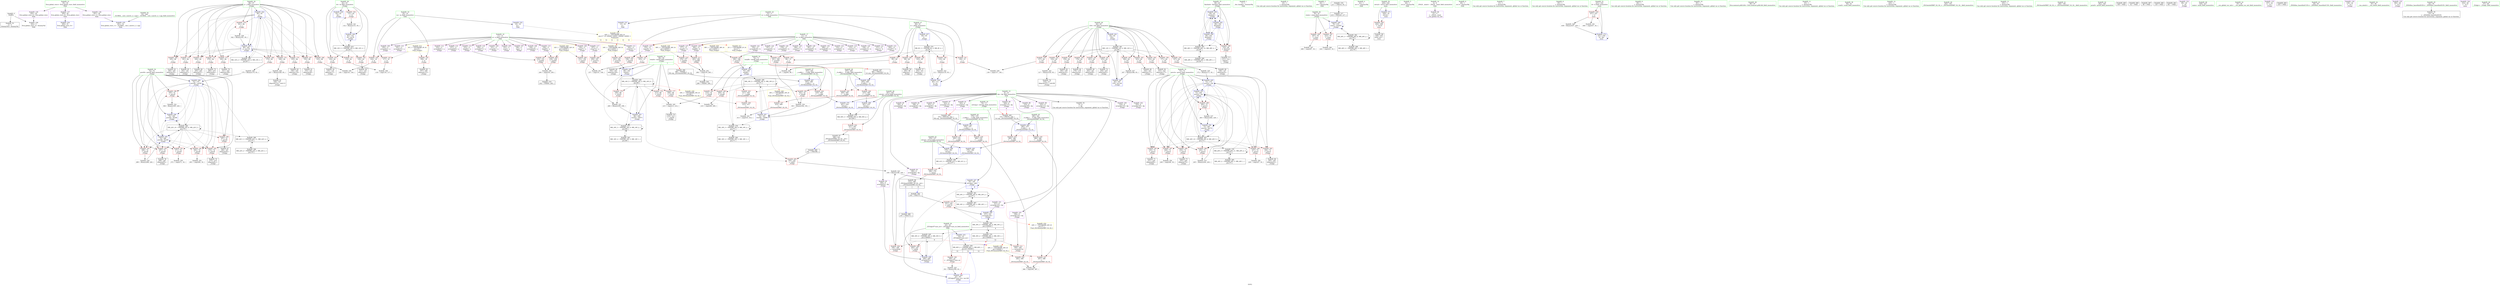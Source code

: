 digraph "SVFG" {
	label="SVFG";

	Node0x563b6175a4d0 [shape=record,color=grey,label="{NodeID: 0\nNullPtr}"];
	Node0x563b6175a4d0 -> Node0x563b61788320[style=solid];
	Node0x563b6175a4d0 -> Node0x563b61794a00[style=solid];
	Node0x563b6178a840 [shape=record,color=red,label="{NodeID: 194\n292\<--74\n\<--prevB\n_Z3algv\n}"];
	Node0x563b6178a840 -> Node0x563b6179d5c0[style=solid];
	Node0x563b61787ac0 [shape=record,color=purple,label="{NodeID: 111\n162\<--11\ncount34\<--a\n_Z3algv\n}"];
	Node0x563b61787ac0 -> Node0x563b6178aec0[style=solid];
	Node0x563b61785d60 [shape=record,color=green,label="{NodeID: 28\n62\<--63\ni4\<--i4_field_insensitive\n_Z3algv\n}"];
	Node0x563b61785d60 -> Node0x563b6178e400[style=solid];
	Node0x563b61785d60 -> Node0x563b6178e4d0[style=solid];
	Node0x563b61785d60 -> Node0x563b6178e5a0[style=solid];
	Node0x563b61785d60 -> Node0x563b6178e670[style=solid];
	Node0x563b61785d60 -> Node0x563b61794ca0[style=solid];
	Node0x563b61785d60 -> Node0x563b61794d70[style=solid];
	Node0x563b6178bf00 [shape=record,color=red,label="{NodeID: 222\n421\<--401\n\<--retval\n_ZSt3minIxERKT_S2_S2_\n}"];
	Node0x563b6178bf00 -> Node0x563b61789f50[style=solid];
	Node0x563b6178da10 [shape=record,color=purple,label="{NodeID: 139\n452\<--30\nllvm.global_ctors_2\<--llvm.global_ctors\nGlob }"];
	Node0x563b6178da10 -> Node0x563b61794a00[style=solid];
	Node0x563b61788620 [shape=record,color=black,label="{NodeID: 56\n100\<--99\nidxprom\<--\n_Z3algv\n}"];
	Node0x563b6179b7c0 [shape=record,color=grey,label="{NodeID: 333\n245 = Binary(244, 220, )\n}"];
	Node0x563b6179b7c0 -> Node0x563b61795660[style=solid];
	Node0x563b61795590 [shape=record,color=blue,label="{NodeID: 250\n80\<--83\nfinished\<--\n_Z3algv\n}"];
	Node0x563b61795590 -> Node0x563b6178ac50[style=dashed];
	Node0x563b61795590 -> Node0x563b61795590[style=dashed];
	Node0x563b61795590 -> Node0x563b61795730[style=dashed];
	Node0x563b61795590 -> Node0x563b61795a70[style=dashed];
	Node0x563b61795590 -> Node0x563b617b2790[style=dashed];
	Node0x563b6178f100 [shape=record,color=red,label="{NodeID: 167\n152\<--66\n\<--j\n_Z3algv\n}"];
	Node0x563b6178f100 -> Node0x563b61788a30[style=solid];
	Node0x563b61789ce0 [shape=record,color=black,label="{NodeID: 84\n354\<--353\nidxprom129\<--\n_Z3algv\n}"];
	Node0x563b6177b830 [shape=record,color=green,label="{NodeID: 1\n7\<--1\n__dso_handle\<--dummyObj\nGlob }"];
	Node0x563b617ab590 [shape=record,color=black,label="{NodeID: 361\nMR_12V_3 = PHI(MR_12V_4, MR_12V_2, )\npts\{65 \}\n}"];
	Node0x563b617ab590 -> Node0x563b6178e740[style=dashed];
	Node0x563b617ab590 -> Node0x563b6178e810[style=dashed];
	Node0x563b617ab590 -> Node0x563b6178e8e0[style=dashed];
	Node0x563b617ab590 -> Node0x563b6178e9b0[style=dashed];
	Node0x563b617ab590 -> Node0x563b6178ea80[style=dashed];
	Node0x563b617ab590 -> Node0x563b6178eb50[style=dashed];
	Node0x563b617ab590 -> Node0x563b6178ec20[style=dashed];
	Node0x563b617ab590 -> Node0x563b6178ecf0[style=dashed];
	Node0x563b617ab590 -> Node0x563b6178edc0[style=dashed];
	Node0x563b617ab590 -> Node0x563b6178ee90[style=dashed];
	Node0x563b617ab590 -> Node0x563b6178ef60[style=dashed];
	Node0x563b617ab590 -> Node0x563b61795e80[style=dashed];
	Node0x563b6178a910 [shape=record,color=red,label="{NodeID: 195\n297\<--74\n\<--prevB\n_Z3algv\n}"];
	Node0x563b6178a910 -> Node0x563b61789660[style=solid];
	Node0x563b61787b90 [shape=record,color=purple,label="{NodeID: 112\n232\<--11\narrayidx61\<--a\n_Z3algv\n}"];
	Node0x563b61785e30 [shape=record,color=green,label="{NodeID: 29\n64\<--65\ni18\<--i18_field_insensitive\n_Z3algv\n}"];
	Node0x563b61785e30 -> Node0x563b6178e740[style=solid];
	Node0x563b61785e30 -> Node0x563b6178e810[style=solid];
	Node0x563b61785e30 -> Node0x563b6178e8e0[style=solid];
	Node0x563b61785e30 -> Node0x563b6178e9b0[style=solid];
	Node0x563b61785e30 -> Node0x563b6178ea80[style=solid];
	Node0x563b61785e30 -> Node0x563b6178eb50[style=solid];
	Node0x563b61785e30 -> Node0x563b6178ec20[style=solid];
	Node0x563b61785e30 -> Node0x563b6178ecf0[style=solid];
	Node0x563b61785e30 -> Node0x563b6178edc0[style=solid];
	Node0x563b61785e30 -> Node0x563b6178ee90[style=solid];
	Node0x563b61785e30 -> Node0x563b6178ef60[style=solid];
	Node0x563b61785e30 -> Node0x563b61794e40[style=solid];
	Node0x563b61785e30 -> Node0x563b61795e80[style=solid];
	Node0x563b6178bfd0 [shape=record,color=red,label="{NodeID: 223\n411\<--403\n\<--__a.addr\n_ZSt3minIxERKT_S2_S2_\n}"];
	Node0x563b6178bfd0 -> Node0x563b6178c3e0[style=solid];
	Node0x563b6178db10 [shape=record,color=red,label="{NodeID: 140\n96\<--15\n\<--n\n_Z3algv\n}"];
	Node0x563b6178db10 -> Node0x563b6179c540[style=solid];
	Node0x563b617886f0 [shape=record,color=black,label="{NodeID: 57\n104\<--103\nidxprom1\<--\n_Z3algv\n}"];
	Node0x563b6179b940 [shape=record,color=grey,label="{NodeID: 334\n303 = Binary(302, 301, )\n}"];
	Node0x563b6179b940 -> Node0x563b61795b40[style=solid];
	Node0x563b61795660 [shape=record,color=blue,label="{NodeID: 251\n72\<--245\nprevA\<--dec\n_Z3algv\n}"];
	Node0x563b61795660 -> Node0x563b6178fed0[style=dashed];
	Node0x563b61795660 -> Node0x563b6178ffa0[style=dashed];
	Node0x563b61795660 -> Node0x563b61790070[style=dashed];
	Node0x563b61795660 -> Node0x563b61790140[style=dashed];
	Node0x563b61795660 -> Node0x563b61790210[style=dashed];
	Node0x563b61795660 -> Node0x563b617902e0[style=dashed];
	Node0x563b61795660 -> Node0x563b61795660[style=dashed];
	Node0x563b61795660 -> Node0x563b617958d0[style=dashed];
	Node0x563b61795660 -> Node0x563b617bbf90[style=dashed];
	Node0x563b6178f1d0 [shape=record,color=red,label="{NodeID: 168\n165\<--66\n\<--j\n_Z3algv\n}"];
	Node0x563b6178f1d0 -> Node0x563b61788bd0[style=solid];
	Node0x563b61789db0 [shape=record,color=black,label="{NodeID: 85\n357\<--356\nidxprom131\<--\n_Z3algv\n}"];
	Node0x563b6177dbc0 [shape=record,color=green,label="{NodeID: 2\n16\<--1\n\<--dummyObj\nCan only get source location for instruction, argument, global var or function.}"];
	Node0x563b617aba90 [shape=record,color=black,label="{NodeID: 362\nMR_14V_2 = PHI(MR_14V_4, MR_14V_1, )\npts\{67 \}\n}"];
	Node0x563b617aba90 -> Node0x563b61794f10[style=dashed];
	Node0x563b6178a9e0 [shape=record,color=red,label="{NodeID: 196\n305\<--74\n\<--prevB\n_Z3algv\n}"];
	Node0x563b6178a9e0 -> Node0x563b6179b640[style=solid];
	Node0x563b61787c60 [shape=record,color=purple,label="{NodeID: 113\n233\<--11\ntype62\<--a\n_Z3algv\n}"];
	Node0x563b61787c60 -> Node0x563b6178b2d0[style=solid];
	Node0x563b61785f00 [shape=record,color=green,label="{NodeID: 30\n66\<--67\nj\<--j_field_insensitive\n_Z3algv\n}"];
	Node0x563b61785f00 -> Node0x563b6178f030[style=solid];
	Node0x563b61785f00 -> Node0x563b6178f100[style=solid];
	Node0x563b61785f00 -> Node0x563b6178f1d0[style=solid];
	Node0x563b61785f00 -> Node0x563b6178f2a0[style=solid];
	Node0x563b61785f00 -> Node0x563b6178f370[style=solid];
	Node0x563b61785f00 -> Node0x563b6178f440[style=solid];
	Node0x563b61785f00 -> Node0x563b6178f510[style=solid];
	Node0x563b61785f00 -> Node0x563b6178f5e0[style=solid];
	Node0x563b61785f00 -> Node0x563b6178f6b0[style=solid];
	Node0x563b61785f00 -> Node0x563b6178f780[style=solid];
	Node0x563b61785f00 -> Node0x563b6178f850[style=solid];
	Node0x563b61785f00 -> Node0x563b61794f10[style=solid];
	Node0x563b61785f00 -> Node0x563b61795db0[style=solid];
	Node0x563b6178c0a0 [shape=record,color=red,label="{NodeID: 224\n418\<--403\n\<--__a.addr\n_ZSt3minIxERKT_S2_S2_\n}"];
	Node0x563b6178c0a0 -> Node0x563b617965d0[style=solid];
	Node0x563b6178dbe0 [shape=record,color=red,label="{NodeID: 141\n138\<--15\n\<--n\n_Z3algv\n}"];
	Node0x563b6178dbe0 -> Node0x563b6179c0c0[style=solid];
	Node0x563b617887c0 [shape=record,color=black,label="{NodeID: 58\n121\<--120\nidxprom8\<--\n_Z3algv\n}"];
	Node0x563b6179bac0 [shape=record,color=grey,label="{NodeID: 335\n172 = Binary(171, 93, )\n}"];
	Node0x563b6179bac0 -> Node0x563b61795180[style=solid];
	Node0x563b61795730 [shape=record,color=blue,label="{NodeID: 252\n80\<--252\nfinished\<--\n_Z3algv\n}"];
	Node0x563b61795730 -> Node0x563b6178ac50[style=dashed];
	Node0x563b61795730 -> Node0x563b61795590[style=dashed];
	Node0x563b61795730 -> Node0x563b61795a70[style=dashed];
	Node0x563b61795730 -> Node0x563b617b2790[style=dashed];
	Node0x563b6178f2a0 [shape=record,color=red,label="{NodeID: 169\n174\<--66\n\<--j\n_Z3algv\n}"];
	Node0x563b6178f2a0 -> Node0x563b6179bc40[style=solid];
	Node0x563b61789e80 [shape=record,color=black,label="{NodeID: 86\n373\<--396\n_ZSt3maxIxERKT_S2_S2__ret\<--\n_ZSt3maxIxERKT_S2_S2_\n|{<s0>8|<s1>9}}"];
	Node0x563b61789e80:s0 -> Node0x563b617d9c70[style=solid,color=blue];
	Node0x563b61789e80:s1 -> Node0x563b617d9f10[style=solid,color=blue];
	Node0x563b61784110 [shape=record,color=green,label="{NodeID: 3\n20\<--1\n.str\<--dummyObj\nGlob }"];
	Node0x563b617abf90 [shape=record,color=black,label="{NodeID: 363\nMR_16V_2 = PHI(MR_16V_3, MR_16V_1, )\npts\{69 \}\n}"];
	Node0x563b617abf90 -> Node0x563b617b0990[style=dashed];
	Node0x563b6178aab0 [shape=record,color=red,label="{NodeID: 197\n223\<--78\n\<--state\n_Z3algv\n}"];
	Node0x563b6178aab0 -> Node0x563b6179cb40[style=solid];
	Node0x563b61787d30 [shape=record,color=purple,label="{NodeID: 114\n237\<--11\narrayidx64\<--a\n_Z3algv\n}"];
	Node0x563b61785fd0 [shape=record,color=green,label="{NodeID: 31\n68\<--69\ntotalA\<--totalA_field_insensitive\n_Z3algv\n|{|<s5>7}}"];
	Node0x563b61785fd0 -> Node0x563b6178f920[style=solid];
	Node0x563b61785fd0 -> Node0x563b6178f9f0[style=solid];
	Node0x563b61785fd0 -> Node0x563b6178fac0[style=solid];
	Node0x563b61785fd0 -> Node0x563b61794fe0[style=solid];
	Node0x563b61785fd0 -> Node0x563b61795800[style=solid];
	Node0x563b61785fd0:s5 -> Node0x563b617da540[style=solid,color=red];
	Node0x563b6178c170 [shape=record,color=red,label="{NodeID: 225\n409\<--405\n\<--__b.addr\n_ZSt3minIxERKT_S2_S2_\n}"];
	Node0x563b6178c170 -> Node0x563b6178c310[style=solid];
	Node0x563b6178dcb0 [shape=record,color=red,label="{NodeID: 142\n353\<--15\n\<--n\n_Z3algv\n}"];
	Node0x563b6178dcb0 -> Node0x563b61789ce0[style=solid];
	Node0x563b61788890 [shape=record,color=black,label="{NodeID: 59\n125\<--124\nidxprom11\<--\n_Z3algv\n}"];
	Node0x563b6179bc40 [shape=record,color=grey,label="{NodeID: 336\n175 = Binary(174, 93, )\n}"];
	Node0x563b6179bc40 -> Node0x563b61795250[style=solid];
	Node0x563b61795800 [shape=record,color=blue,label="{NodeID: 253\n68\<--260\ntotalA\<--add73\n_Z3algv\n}"];
	Node0x563b61795800 -> Node0x563b617b0990[style=dashed];
	Node0x563b61795800 -> Node0x563b617b9290[style=dashed];
	Node0x563b6178f370 [shape=record,color=red,label="{NodeID: 170\n181\<--66\n\<--j\n_Z3algv\n}"];
	Node0x563b6178f370 -> Node0x563b61788d70[style=solid];
	Node0x563b61789f50 [shape=record,color=black,label="{NodeID: 87\n398\<--421\n_ZSt3minIxERKT_S2_S2__ret\<--\n_ZSt3minIxERKT_S2_S2_\n|{<s0>7}}"];
	Node0x563b61789f50:s0 -> Node0x563b617d9a80[style=solid,color=blue];
	Node0x563b617841a0 [shape=record,color=green,label="{NodeID: 4\n22\<--1\n.str.1\<--dummyObj\nGlob }"];
	Node0x563b617ac490 [shape=record,color=black,label="{NodeID: 364\nMR_18V_2 = PHI(MR_18V_3, MR_18V_1, )\npts\{71 \}\n}"];
	Node0x563b617ac490 -> Node0x563b617b0e90[style=dashed];
	Node0x563b6178ab80 [shape=record,color=red,label="{NodeID: 198\n267\<--78\n\<--state\n_Z3algv\n}"];
	Node0x563b6178ab80 -> Node0x563b6179ccc0[style=solid];
	Node0x563b61787e00 [shape=record,color=purple,label="{NodeID: 115\n238\<--11\ntype65\<--a\n_Z3algv\n}"];
	Node0x563b61787e00 -> Node0x563b6178b3a0[style=solid];
	Node0x563b617860a0 [shape=record,color=green,label="{NodeID: 32\n70\<--71\ntotalB\<--totalB_field_insensitive\n_Z3algv\n|{|<s5>7}}"];
	Node0x563b617860a0 -> Node0x563b6178fb90[style=solid];
	Node0x563b617860a0 -> Node0x563b6178fc60[style=solid];
	Node0x563b617860a0 -> Node0x563b6178fd30[style=solid];
	Node0x563b617860a0 -> Node0x563b617950b0[style=solid];
	Node0x563b617860a0 -> Node0x563b61795b40[style=solid];
	Node0x563b617860a0:s5 -> Node0x563b617da770[style=solid,color=red];
	Node0x563b6178c240 [shape=record,color=red,label="{NodeID: 226\n415\<--405\n\<--__b.addr\n_ZSt3minIxERKT_S2_S2_\n}"];
	Node0x563b6178c240 -> Node0x563b61796500[style=solid];
	Node0x563b6178dd80 [shape=record,color=red,label="{NodeID: 143\n117\<--18\n\<--m\n_Z3algv\n}"];
	Node0x563b6178dd80 -> Node0x563b6179c240[style=solid];
	Node0x563b61788960 [shape=record,color=black,label="{NodeID: 60\n148\<--147\nidxprom25\<--\n_Z3algv\n}"];
	Node0x563b6179bdc0 [shape=record,color=grey,label="{NodeID: 337\n263 = Binary(262, 220, )\n}"];
	Node0x563b6179bdc0 -> Node0x563b617958d0[style=solid];
	Node0x563b617958d0 [shape=record,color=blue,label="{NodeID: 254\n72\<--263\nprevA\<--dec74\n_Z3algv\n}"];
	Node0x563b617958d0 -> Node0x563b617bbf90[style=dashed];
	Node0x563b6178f440 [shape=record,color=red,label="{NodeID: 171\n204\<--66\n\<--j\n_Z3algv\n}"];
	Node0x563b6178f440 -> Node0x563b617890b0[style=solid];
	Node0x563b6178a020 [shape=record,color=black,label="{NodeID: 88\n428\<--444\nmain_ret\<--\nmain\n}"];
	Node0x563b61784230 [shape=record,color=green,label="{NodeID: 5\n26\<--1\n.str.2\<--dummyObj\nGlob }"];
	Node0x563b617ac990 [shape=record,color=black,label="{NodeID: 365\nMR_20V_2 = PHI(MR_20V_3, MR_20V_1, )\npts\{73 \}\n}"];
	Node0x563b617ac990 -> Node0x563b617b1390[style=dashed];
	Node0x563b6178ac50 [shape=record,color=red,label="{NodeID: 199\n310\<--80\n\<--finished\n_Z3algv\n}"];
	Node0x563b6178ac50 -> Node0x563b61789730[style=solid];
	Node0x563b6178c700 [shape=record,color=purple,label="{NodeID: 116\n256\<--11\narrayidx71\<--a\n_Z3algv\n}"];
	Node0x563b61786170 [shape=record,color=green,label="{NodeID: 33\n72\<--73\nprevA\<--prevA_field_insensitive\n_Z3algv\n}"];
	Node0x563b61786170 -> Node0x563b6178fe00[style=solid];
	Node0x563b61786170 -> Node0x563b6178fed0[style=solid];
	Node0x563b61786170 -> Node0x563b6178ffa0[style=solid];
	Node0x563b61786170 -> Node0x563b61790070[style=solid];
	Node0x563b61786170 -> Node0x563b61790140[style=solid];
	Node0x563b61786170 -> Node0x563b61790210[style=solid];
	Node0x563b61786170 -> Node0x563b617902e0[style=solid];
	Node0x563b61786170 -> Node0x563b61795180[style=solid];
	Node0x563b61786170 -> Node0x563b61795660[style=solid];
	Node0x563b61786170 -> Node0x563b617958d0[style=solid];
	Node0x563b6178c310 [shape=record,color=red,label="{NodeID: 227\n410\<--409\n\<--\n_ZSt3minIxERKT_S2_S2_\n}"];
	Node0x563b6178c310 -> Node0x563b6179c6c0[style=solid];
	Node0x563b6178de50 [shape=record,color=red,label="{NodeID: 144\n144\<--18\n\<--m\n_Z3algv\n}"];
	Node0x563b6178de50 -> Node0x563b6179bf40[style=solid];
	Node0x563b61788a30 [shape=record,color=black,label="{NodeID: 61\n153\<--152\nidxprom28\<--\n_Z3algv\n}"];
	Node0x563b6179bf40 [shape=record,color=grey,label="{NodeID: 338\n145 = cmp(143, 144, )\n}"];
	Node0x563b617959a0 [shape=record,color=blue,label="{NodeID: 255\n74\<--289\nprevB\<--dec90\n_Z3algv\n}"];
	Node0x563b617959a0 -> Node0x563b61790480[style=dashed];
	Node0x563b617959a0 -> Node0x563b6178a6a0[style=dashed];
	Node0x563b617959a0 -> Node0x563b6178a770[style=dashed];
	Node0x563b617959a0 -> Node0x563b6178a840[style=dashed];
	Node0x563b617959a0 -> Node0x563b6178a910[style=dashed];
	Node0x563b617959a0 -> Node0x563b6178a9e0[style=dashed];
	Node0x563b617959a0 -> Node0x563b617959a0[style=dashed];
	Node0x563b617959a0 -> Node0x563b61795c10[style=dashed];
	Node0x563b617959a0 -> Node0x563b61791360[style=dashed];
	Node0x563b6178f510 [shape=record,color=red,label="{NodeID: 172\n279\<--66\n\<--j\n_Z3algv\n}"];
	Node0x563b6178f510 -> Node0x563b61789590[style=solid];
	Node0x563b6178a0f0 [shape=record,color=purple,label="{NodeID: 89\n41\<--4\n\<--_ZStL8__ioinit\n__cxx_global_var_init\n}"];
	Node0x563b617842c0 [shape=record,color=green,label="{NodeID: 6\n28\<--1\n.str.3\<--dummyObj\nGlob }"];
	Node0x563b617ace90 [shape=record,color=black,label="{NodeID: 366\nMR_22V_2 = PHI(MR_22V_3, MR_22V_1, )\npts\{75 \}\n}"];
	Node0x563b617ace90 -> Node0x563b617b1890[style=dashed];
	Node0x563b6178ad20 [shape=record,color=red,label="{NodeID: 200\n151\<--150\n\<--type27\n_Z3algv\n}"];
	Node0x563b6178ad20 -> Node0x563b6179c3c0[style=solid];
	Node0x563b6178c7d0 [shape=record,color=purple,label="{NodeID: 117\n257\<--11\ncount72\<--a\n_Z3algv\n}"];
	Node0x563b6178c7d0 -> Node0x563b6178b470[style=solid];
	Node0x563b61786240 [shape=record,color=green,label="{NodeID: 34\n74\<--75\nprevB\<--prevB_field_insensitive\n_Z3algv\n}"];
	Node0x563b61786240 -> Node0x563b617903b0[style=solid];
	Node0x563b61786240 -> Node0x563b61790480[style=solid];
	Node0x563b61786240 -> Node0x563b6178a6a0[style=solid];
	Node0x563b61786240 -> Node0x563b6178a770[style=solid];
	Node0x563b61786240 -> Node0x563b6178a840[style=solid];
	Node0x563b61786240 -> Node0x563b6178a910[style=solid];
	Node0x563b61786240 -> Node0x563b6178a9e0[style=solid];
	Node0x563b61786240 -> Node0x563b61795250[style=solid];
	Node0x563b61786240 -> Node0x563b617959a0[style=solid];
	Node0x563b61786240 -> Node0x563b61795c10[style=solid];
	Node0x563b6178c3e0 [shape=record,color=red,label="{NodeID: 228\n412\<--411\n\<--\n_ZSt3minIxERKT_S2_S2_\n}"];
	Node0x563b6178c3e0 -> Node0x563b6179c6c0[style=solid];
	Node0x563b6178df20 [shape=record,color=red,label="{NodeID: 145\n356\<--18\n\<--m\n_Z3algv\n}"];
	Node0x563b6178df20 -> Node0x563b61789db0[style=solid];
	Node0x563b61788b00 [shape=record,color=black,label="{NodeID: 62\n160\<--159\nidxprom32\<--\n_Z3algv\n}"];
	Node0x563b6179c0c0 [shape=record,color=grey,label="{NodeID: 339\n139 = cmp(137, 138, )\n}"];
	Node0x563b61795a70 [shape=record,color=blue,label="{NodeID: 256\n80\<--252\nfinished\<--\n_Z3algv\n}"];
	Node0x563b61795a70 -> Node0x563b6178ac50[style=dashed];
	Node0x563b61795a70 -> Node0x563b61795590[style=dashed];
	Node0x563b61795a70 -> Node0x563b617b2790[style=dashed];
	Node0x563b6178f5e0 [shape=record,color=red,label="{NodeID: 173\n320\<--66\n\<--j\n_Z3algv\n}"];
	Node0x563b6178f5e0 -> Node0x563b617898d0[style=solid];
	Node0x563b6178a1c0 [shape=record,color=purple,label="{NodeID: 90\n180\<--8\narrayidx40\<--dp\n_Z3algv\n}"];
	Node0x563b61784b00 [shape=record,color=green,label="{NodeID: 7\n31\<--1\n\<--dummyObj\nCan only get source location for instruction, argument, global var or function.}"];
	Node0x563b617ad390 [shape=record,color=black,label="{NodeID: 367\nMR_24V_2 = PHI(MR_24V_3, MR_24V_1, )\npts\{77 \}\n}"];
	Node0x563b617ad390 -> Node0x563b617b1d90[style=dashed];
	Node0x563b6178adf0 [shape=record,color=red,label="{NodeID: 201\n156\<--155\n\<--type30\n_Z3algv\n}"];
	Node0x563b6178adf0 -> Node0x563b6179c3c0[style=solid];
	Node0x563b6178c8a0 [shape=record,color=purple,label="{NodeID: 118\n122\<--13\narrayidx9\<--b\n_Z3algv\n}"];
	Node0x563b61786310 [shape=record,color=green,label="{NodeID: 35\n76\<--77\nref.tmp\<--ref.tmp_field_insensitive\n_Z3algv\n|{|<s1>8}}"];
	Node0x563b61786310 -> Node0x563b61795320[style=solid];
	Node0x563b61786310:s1 -> Node0x563b617da3c0[style=solid,color=red];
	Node0x563b6178c4b0 [shape=record,color=red,label="{NodeID: 229\n444\<--429\n\<--retval\nmain\n}"];
	Node0x563b6178c4b0 -> Node0x563b6178a020[style=solid];
	Node0x563b6178dff0 [shape=record,color=red,label="{NodeID: 146\n350\<--24\n\<--_ZZ3algvE7case_no\n_Z3algv\n}"];
	Node0x563b6178dff0 -> Node0x563b6179abc0[style=solid];
	Node0x563b61788bd0 [shape=record,color=black,label="{NodeID: 63\n166\<--165\nidxprom35\<--\n_Z3algv\n}"];
	Node0x563b6179c240 [shape=record,color=grey,label="{NodeID: 340\n118 = cmp(116, 117, )\n}"];
	Node0x563b61795b40 [shape=record,color=blue,label="{NodeID: 257\n70\<--303\ntotalB\<--add98\n_Z3algv\n}"];
	Node0x563b61795b40 -> Node0x563b617b0e90[style=dashed];
	Node0x563b61795b40 -> Node0x563b617b9790[style=dashed];
	Node0x563b6178f6b0 [shape=record,color=red,label="{NodeID: 174\n326\<--66\n\<--j\n_Z3algv\n}"];
	Node0x563b6178f6b0 -> Node0x563b6179ad40[style=solid];
	Node0x563b6178a290 [shape=record,color=purple,label="{NodeID: 91\n183\<--8\narrayidx42\<--dp\n_Z3algv\n|{<s0>8}}"];
	Node0x563b6178a290:s0 -> Node0x563b617da180[style=solid,color=red];
	Node0x563b61784b90 [shape=record,color=green,label="{NodeID: 8\n83\<--1\n\<--dummyObj\nCan only get source location for instruction, argument, global var or function.}"];
	Node0x563b617ae0a0 [shape=record,color=black,label="{NodeID: 368\nMR_26V_2 = PHI(MR_26V_3, MR_26V_1, )\npts\{79 \}\n}"];
	Node0x563b617ae0a0 -> Node0x563b617b2290[style=dashed];
	Node0x563b6178aec0 [shape=record,color=red,label="{NodeID: 202\n163\<--162\n\<--count34\n_Z3algv\n}"];
	Node0x563b6178aec0 -> Node0x563b61794fe0[style=solid];
	Node0x563b6178c970 [shape=record,color=purple,label="{NodeID: 119\n123\<--13\ncount10\<--b\n_Z3algv\n}"];
	Node0x563b617863e0 [shape=record,color=green,label="{NodeID: 36\n78\<--79\nstate\<--state_field_insensitive\n_Z3algv\n}"];
	Node0x563b617863e0 -> Node0x563b6178aab0[style=solid];
	Node0x563b617863e0 -> Node0x563b6178ab80[style=solid];
	Node0x563b617863e0 -> Node0x563b617954c0[style=solid];
	Node0x563b617b8890 [shape=record,color=black,label="{NodeID: 396\nMR_41V_3 = PHI(MR_41V_4, MR_41V_2, )\npts\{377 \}\n}"];
	Node0x563b617b8890 -> Node0x563b6178b950[style=dashed];
	Node0x563b6178c580 [shape=record,color=red,label="{NodeID: 230\n437\<--431\n\<--d\nmain\n}"];
	Node0x563b6178c580 -> Node0x563b6179b1c0[style=solid];
	Node0x563b6178c580 -> Node0x563b6179d2c0[style=solid];
	Node0x563b6178e0c0 [shape=record,color=red,label="{NodeID: 147\n95\<--60\n\<--i\n_Z3algv\n}"];
	Node0x563b6178e0c0 -> Node0x563b6179c540[style=solid];
	Node0x563b61788ca0 [shape=record,color=black,label="{NodeID: 64\n179\<--178\nidxprom39\<--\n_Z3algv\n}"];
	Node0x563b6179c3c0 [shape=record,color=grey,label="{NodeID: 341\n157 = cmp(151, 156, )\n}"];
	Node0x563b61795c10 [shape=record,color=blue,label="{NodeID: 258\n74\<--306\nprevB\<--dec99\n_Z3algv\n}"];
	Node0x563b61795c10 -> Node0x563b61791360[style=dashed];
	Node0x563b6178f780 [shape=record,color=red,label="{NodeID: 175\n335\<--66\n\<--j\n_Z3algv\n}"];
	Node0x563b6178f780 -> Node0x563b61789c10[style=solid];
	Node0x563b6178a360 [shape=record,color=purple,label="{NodeID: 92\n186\<--8\narrayidx44\<--dp\n_Z3algv\n}"];
	Node0x563b61784c20 [shape=record,color=green,label="{NodeID: 9\n84\<--1\n\<--dummyObj\nCan only get source location for instruction, argument, global var or function.}"];
	Node0x563b617ae190 [shape=record,color=black,label="{NodeID: 369\nMR_28V_2 = PHI(MR_28V_3, MR_28V_1, )\npts\{81 \}\n}"];
	Node0x563b617ae190 -> Node0x563b617b2790[style=dashed];
	Node0x563b6178af90 [shape=record,color=red,label="{NodeID: 203\n169\<--168\n\<--count37\n_Z3algv\n}"];
	Node0x563b6178af90 -> Node0x563b617950b0[style=solid];
	Node0x563b6178ca40 [shape=record,color=purple,label="{NodeID: 120\n126\<--13\narrayidx12\<--b\n_Z3algv\n}"];
	Node0x563b617864b0 [shape=record,color=green,label="{NodeID: 37\n80\<--81\nfinished\<--finished_field_insensitive\n_Z3algv\n}"];
	Node0x563b617864b0 -> Node0x563b6178ac50[style=solid];
	Node0x563b617864b0 -> Node0x563b61795590[style=solid];
	Node0x563b617864b0 -> Node0x563b61795730[style=solid];
	Node0x563b617864b0 -> Node0x563b61795a70[style=solid];
	Node0x563b61794570 [shape=record,color=blue,label="{NodeID: 231\n15\<--16\nn\<--\nGlob }"];
	Node0x563b61794570 -> Node0x563b617bf970[style=dashed];
	Node0x563b6178e190 [shape=record,color=red,label="{NodeID: 148\n99\<--60\n\<--i\n_Z3algv\n}"];
	Node0x563b6178e190 -> Node0x563b61788620[style=solid];
	Node0x563b61788d70 [shape=record,color=black,label="{NodeID: 65\n182\<--181\nidxprom41\<--\n_Z3algv\n}"];
	Node0x563b6179c540 [shape=record,color=grey,label="{NodeID: 342\n97 = cmp(95, 96, )\n}"];
	Node0x563b61795ce0 [shape=record,color=blue,label="{NodeID: 259\n337\<--331\narrayidx120\<--\n_Z3algv\n}"];
	Node0x563b61795ce0 -> Node0x563b61790960[style=dashed];
	Node0x563b6178f850 [shape=record,color=red,label="{NodeID: 176\n341\<--66\n\<--j\n_Z3algv\n}"];
	Node0x563b6178f850 -> Node0x563b6179b040[style=solid];
	Node0x563b6178a430 [shape=record,color=purple,label="{NodeID: 93\n189\<--8\narrayidx46\<--dp\n_Z3algv\n}"];
	Node0x563b6178a430 -> Node0x563b6178b060[style=solid];
	Node0x563b61784cb0 [shape=record,color=green,label="{NodeID: 10\n85\<--1\n\<--dummyObj\nCan only get source location for instruction, argument, global var or function.}"];
	Node0x563b617ae690 [shape=record,color=black,label="{NodeID: 370\nMR_30V_2 = PHI(MR_30V_3, MR_30V_1, )\npts\{100000 \}\n|{|<s2>12}}"];
	Node0x563b617ae690 -> Node0x563b6178b880[style=dashed];
	Node0x563b617ae690 -> Node0x563b61790960[style=dashed];
	Node0x563b617ae690:s2 -> Node0x563b617aab60[style=dashed,color=blue];
	Node0x563b6178b060 [shape=record,color=red,label="{NodeID: 204\n190\<--189\n\<--arrayidx46\n_Z3algv\n}"];
	Node0x563b6178b060 -> Node0x563b6179a8c0[style=solid];
	Node0x563b6178cb10 [shape=record,color=purple,label="{NodeID: 121\n127\<--13\ntype13\<--b\n_Z3algv\n}"];
	Node0x563b61786580 [shape=record,color=green,label="{NodeID: 38\n86\<--87\nllvm.memset.p0i8.i64\<--llvm.memset.p0i8.i64_field_insensitive\n}"];
	Node0x563b617b9290 [shape=record,color=black,label="{NodeID: 398\nMR_16V_5 = PHI(MR_16V_4, MR_16V_8, )\npts\{69 \}\n|{|<s7>7}}"];
	Node0x563b617b9290 -> Node0x563b6178f920[style=dashed];
	Node0x563b617b9290 -> Node0x563b6178f9f0[style=dashed];
	Node0x563b617b9290 -> Node0x563b6178fac0[style=dashed];
	Node0x563b617b9290 -> Node0x563b6178b130[style=dashed];
	Node0x563b617b9290 -> Node0x563b61795800[style=dashed];
	Node0x563b617b9290 -> Node0x563b617b0990[style=dashed];
	Node0x563b617b9290 -> Node0x563b617b9290[style=dashed];
	Node0x563b617b9290:s7 -> Node0x563b617bff40[style=dashed,color=red];
	Node0x563b61794600 [shape=record,color=blue,label="{NodeID: 232\n18\<--16\nm\<--\nGlob }"];
	Node0x563b61794600 -> Node0x563b617bf970[style=dashed];
	Node0x563b6178e260 [shape=record,color=red,label="{NodeID: 149\n103\<--60\n\<--i\n_Z3algv\n}"];
	Node0x563b6178e260 -> Node0x563b617886f0[style=solid];
	Node0x563b61788e40 [shape=record,color=black,label="{NodeID: 66\n185\<--184\nidxprom43\<--\n_Z3algv\n}"];
	Node0x563b617bf2f0 [shape=record,color=yellow,style=double,label="{NodeID: 426\n32V_1 = ENCHI(MR_32V_0)\npts\{120000 \}\nFun[_Z3algv]}"];
	Node0x563b617bf2f0 -> Node0x563b6178ad20[style=dashed];
	Node0x563b617bf2f0 -> Node0x563b6178b2d0[style=dashed];
	Node0x563b617bf2f0 -> Node0x563b6178b3a0[style=dashed];
	Node0x563b6179c6c0 [shape=record,color=grey,label="{NodeID: 343\n413 = cmp(410, 412, )\n}"];
	Node0x563b61795db0 [shape=record,color=blue,label="{NodeID: 260\n66\<--342\nj\<--inc123\n_Z3algv\n}"];
	Node0x563b61795db0 -> Node0x563b6178f030[style=dashed];
	Node0x563b61795db0 -> Node0x563b6178f100[style=dashed];
	Node0x563b61795db0 -> Node0x563b6178f1d0[style=dashed];
	Node0x563b61795db0 -> Node0x563b6178f2a0[style=dashed];
	Node0x563b61795db0 -> Node0x563b6178f370[style=dashed];
	Node0x563b61795db0 -> Node0x563b6178f440[style=dashed];
	Node0x563b61795db0 -> Node0x563b6178f510[style=dashed];
	Node0x563b61795db0 -> Node0x563b6178f5e0[style=dashed];
	Node0x563b61795db0 -> Node0x563b6178f6b0[style=dashed];
	Node0x563b61795db0 -> Node0x563b6178f780[style=dashed];
	Node0x563b61795db0 -> Node0x563b6178f850[style=dashed];
	Node0x563b61795db0 -> Node0x563b61795db0[style=dashed];
	Node0x563b61795db0 -> Node0x563b617aba90[style=dashed];
	Node0x563b6178f920 [shape=record,color=red,label="{NodeID: 177\n208\<--68\n\<--totalA\n_Z3algv\n}"];
	Node0x563b6178f920 -> Node0x563b6179c840[style=solid];
	Node0x563b6178a500 [shape=record,color=purple,label="{NodeID: 94\n203\<--8\narrayidx50\<--dp\n_Z3algv\n}"];
	Node0x563b61784d40 [shape=record,color=green,label="{NodeID: 11\n93\<--1\n\<--dummyObj\nCan only get source location for instruction, argument, global var or function.}"];
	Node0x563b6178b130 [shape=record,color=red,label="{NodeID: 205\n194\<--191\n\<--call47\n_Z3algv\n}"];
	Node0x563b6178b130 -> Node0x563b6179a8c0[style=solid];
	Node0x563b6178cbe0 [shape=record,color=purple,label="{NodeID: 122\n154\<--13\narrayidx29\<--b\n_Z3algv\n}"];
	Node0x563b61786680 [shape=record,color=green,label="{NodeID: 39\n90\<--91\nscanf\<--scanf_field_insensitive\n}"];
	Node0x563b617b9790 [shape=record,color=black,label="{NodeID: 399\nMR_18V_5 = PHI(MR_18V_4, MR_18V_8, )\npts\{71 \}\n|{|<s7>7}}"];
	Node0x563b617b9790 -> Node0x563b6178fb90[style=dashed];
	Node0x563b617b9790 -> Node0x563b6178fc60[style=dashed];
	Node0x563b617b9790 -> Node0x563b6178fd30[style=dashed];
	Node0x563b617b9790 -> Node0x563b6178b130[style=dashed];
	Node0x563b617b9790 -> Node0x563b61795b40[style=dashed];
	Node0x563b617b9790 -> Node0x563b617b0e90[style=dashed];
	Node0x563b617b9790 -> Node0x563b617b9790[style=dashed];
	Node0x563b617b9790:s7 -> Node0x563b617c0050[style=dashed,color=red];
	Node0x563b61794700 [shape=record,color=blue,label="{NodeID: 233\n24\<--16\n_ZZ3algvE7case_no\<--\nGlob }"];
	Node0x563b61794700 -> Node0x563b617aab60[style=dashed];
	Node0x563b6178e330 [shape=record,color=red,label="{NodeID: 150\n110\<--60\n\<--i\n_Z3algv\n}"];
	Node0x563b6178e330 -> Node0x563b6179a740[style=solid];
	Node0x563b61788f10 [shape=record,color=black,label="{NodeID: 67\n188\<--187\nidxprom45\<--\n_Z3algv\n}"];
	Node0x563b617bf3d0 [shape=record,color=yellow,style=double,label="{NodeID: 427\n34V_1 = ENCHI(MR_34V_0)\npts\{120001 \}\nFun[_Z3algv]}"];
	Node0x563b617bf3d0 -> Node0x563b6178aec0[style=dashed];
	Node0x563b617bf3d0 -> Node0x563b6178b470[style=dashed];
	Node0x563b6179c840 [shape=record,color=grey,label="{NodeID: 344\n210 = cmp(208, 209, )\n}"];
	Node0x563b61795e80 [shape=record,color=blue,label="{NodeID: 261\n64\<--347\ni18\<--inc126\n_Z3algv\n}"];
	Node0x563b61795e80 -> Node0x563b617ab590[style=dashed];
	Node0x563b6178f9f0 [shape=record,color=red,label="{NodeID: 178\n213\<--68\n\<--totalA\n_Z3algv\n}"];
	Node0x563b6178f9f0 -> Node0x563b6179c9c0[style=solid];
	Node0x563b6178a5d0 [shape=record,color=purple,label="{NodeID: 95\n206\<--8\narrayidx52\<--dp\n_Z3algv\n}"];
	Node0x563b6178a5d0 -> Node0x563b617953f0[style=solid];
	Node0x563b61784dd0 [shape=record,color=green,label="{NodeID: 12\n220\<--1\n\<--dummyObj\nCan only get source location for instruction, argument, global var or function.}"];
	Node0x563b6178b200 [shape=record,color=red,label="{NodeID: 206\n200\<--197\n\<--call48\n_Z3algv\n}"];
	Node0x563b6178b200 -> Node0x563b617953f0[style=solid];
	Node0x563b6178ccb0 [shape=record,color=purple,label="{NodeID: 123\n155\<--13\ntype30\<--b\n_Z3algv\n}"];
	Node0x563b6178ccb0 -> Node0x563b6178adf0[style=solid];
	Node0x563b61786780 [shape=record,color=green,label="{NodeID: 40\n192\<--193\n_ZSt3minIxERKT_S2_S2_\<--_ZSt3minIxERKT_S2_S2__field_insensitive\n}"];
	Node0x563b61798f40 [shape=record,color=black,label="{NodeID: 317\n219 = PHI(220, 217, )\n}"];
	Node0x563b61798f40 -> Node0x563b617954c0[style=solid];
	Node0x563b61794800 [shape=record,color=blue,label="{NodeID: 234\n450\<--31\nllvm.global_ctors_0\<--\nGlob }"];
	Node0x563b6178e400 [shape=record,color=red,label="{NodeID: 151\n116\<--62\n\<--i4\n_Z3algv\n}"];
	Node0x563b6178e400 -> Node0x563b6179c240[style=solid];
	Node0x563b61788fe0 [shape=record,color=black,label="{NodeID: 68\n202\<--201\nidxprom49\<--\n_Z3algv\n}"];
	Node0x563b617bf4b0 [shape=record,color=yellow,style=double,label="{NodeID: 428\n36V_1 = ENCHI(MR_36V_0)\npts\{140000 \}\nFun[_Z3algv]}"];
	Node0x563b617bf4b0 -> Node0x563b6178adf0[style=dashed];
	Node0x563b617bf4b0 -> Node0x563b6178b540[style=dashed];
	Node0x563b617bf4b0 -> Node0x563b6178b610[style=dashed];
	Node0x563b6179c9c0 [shape=record,color=grey,label="{NodeID: 345\n215 = cmp(213, 214, )\n}"];
	Node0x563b6179c9c0 -> Node0x563b61789180[style=solid];
	Node0x563b61795f50 [shape=record,color=blue,label="{NodeID: 262\n24\<--351\n_ZZ3algvE7case_no\<--inc128\n_Z3algv\n|{<s0>12}}"];
	Node0x563b61795f50:s0 -> Node0x563b617aab60[style=dashed,color=blue];
	Node0x563b6178fac0 [shape=record,color=red,label="{NodeID: 179\n259\<--68\n\<--totalA\n_Z3algv\n}"];
	Node0x563b6178fac0 -> Node0x563b6179b4c0[style=solid];
	Node0x563b61786e90 [shape=record,color=purple,label="{NodeID: 96\n319\<--8\narrayidx108\<--dp\n_Z3algv\n}"];
	Node0x563b61784e90 [shape=record,color=green,label="{NodeID: 13\n252\<--1\n\<--dummyObj\nCan only get source location for instruction, argument, global var or function.}"];
	Node0x563b6178b2d0 [shape=record,color=red,label="{NodeID: 207\n234\<--233\n\<--type62\n_Z3algv\n}"];
	Node0x563b6178b2d0 -> Node0x563b6179cfc0[style=solid];
	Node0x563b6178cd80 [shape=record,color=purple,label="{NodeID: 124\n167\<--13\narrayidx36\<--b\n_Z3algv\n}"];
	Node0x563b61786880 [shape=record,color=green,label="{NodeID: 41\n198\<--199\n_ZSt3maxIxERKT_S2_S2_\<--_ZSt3maxIxERKT_S2_S2__field_insensitive\n}"];
	Node0x563b617994e0 [shape=record,color=black,label="{NodeID: 318\n217 = PHI(16, 93, )\n}"];
	Node0x563b617994e0 -> Node0x563b61798f40[style=solid];
	Node0x563b61794900 [shape=record,color=blue,label="{NodeID: 235\n451\<--32\nllvm.global_ctors_1\<--_GLOBAL__sub_I_meret_2_1.cpp\nGlob }"];
	Node0x563b6178e4d0 [shape=record,color=red,label="{NodeID: 152\n120\<--62\n\<--i4\n_Z3algv\n}"];
	Node0x563b6178e4d0 -> Node0x563b617887c0[style=solid];
	Node0x563b617890b0 [shape=record,color=black,label="{NodeID: 69\n205\<--204\nidxprom51\<--\n_Z3algv\n}"];
	Node0x563b617bf590 [shape=record,color=yellow,style=double,label="{NodeID: 429\n38V_1 = ENCHI(MR_38V_0)\npts\{140001 \}\nFun[_Z3algv]}"];
	Node0x563b617bf590 -> Node0x563b6178af90[style=dashed];
	Node0x563b617bf590 -> Node0x563b6178b6e0[style=dashed];
	Node0x563b6179cb40 [shape=record,color=grey,label="{NodeID: 346\n224 = cmp(223, 16, )\n}"];
	Node0x563b61796020 [shape=record,color=blue,label="{NodeID: 263\n378\<--374\n__a.addr\<--__a\n_ZSt3maxIxERKT_S2_S2_\n}"];
	Node0x563b61796020 -> Node0x563b6178ba20[style=dashed];
	Node0x563b61796020 -> Node0x563b6178baf0[style=dashed];
	Node0x563b6178fb90 [shape=record,color=red,label="{NodeID: 180\n209\<--70\n\<--totalB\n_Z3algv\n}"];
	Node0x563b6178fb90 -> Node0x563b6179c840[style=solid];
	Node0x563b61786f60 [shape=record,color=purple,label="{NodeID: 97\n322\<--8\narrayidx110\<--dp\n_Z3algv\n|{<s0>9}}"];
	Node0x563b61786f60:s0 -> Node0x563b617da180[style=solid,color=red];
	Node0x563b61784f90 [shape=record,color=green,label="{NodeID: 14\n4\<--6\n_ZStL8__ioinit\<--_ZStL8__ioinit_field_insensitive\nGlob }"];
	Node0x563b61784f90 -> Node0x563b6178a0f0[style=solid];
	Node0x563b617afa90 [shape=record,color=black,label="{NodeID: 374\nMR_8V_3 = PHI(MR_8V_4, MR_8V_2, )\npts\{61 \}\n}"];
	Node0x563b617afa90 -> Node0x563b6178e0c0[style=dashed];
	Node0x563b617afa90 -> Node0x563b6178e190[style=dashed];
	Node0x563b617afa90 -> Node0x563b6178e260[style=dashed];
	Node0x563b617afa90 -> Node0x563b6178e330[style=dashed];
	Node0x563b617afa90 -> Node0x563b61794bd0[style=dashed];
	Node0x563b6178b3a0 [shape=record,color=red,label="{NodeID: 208\n239\<--238\n\<--type65\n_Z3algv\n}"];
	Node0x563b6178b3a0 -> Node0x563b6179cfc0[style=solid];
	Node0x563b6178ce50 [shape=record,color=purple,label="{NodeID: 125\n168\<--13\ncount37\<--b\n_Z3algv\n}"];
	Node0x563b6178ce50 -> Node0x563b6178af90[style=solid];
	Node0x563b61786980 [shape=record,color=green,label="{NodeID: 42\n362\<--363\nprintf\<--printf_field_insensitive\n}"];
	Node0x563b617d8c40 [shape=record,color=black,label="{NodeID: 485\n108 = PHI()\n}"];
	Node0x563b61799a80 [shape=record,color=black,label="{NodeID: 319\n242 = PHI(85, 240, )\n}"];
	Node0x563b61794a00 [shape=record,color=blue, style = dotted,label="{NodeID: 236\n452\<--3\nllvm.global_ctors_2\<--dummyVal\nGlob }"];
	Node0x563b6178e5a0 [shape=record,color=red,label="{NodeID: 153\n124\<--62\n\<--i4\n_Z3algv\n}"];
	Node0x563b6178e5a0 -> Node0x563b61788890[style=solid];
	Node0x563b61789180 [shape=record,color=black,label="{NodeID: 70\n216\<--215\n\<--cmp54\n_Z3algv\n}"];
	Node0x563b6179ccc0 [shape=record,color=grey,label="{NodeID: 347\n268 = cmp(267, 16, )\n}"];
	Node0x563b617960f0 [shape=record,color=blue,label="{NodeID: 264\n380\<--375\n__b.addr\<--__b\n_ZSt3maxIxERKT_S2_S2_\n}"];
	Node0x563b617960f0 -> Node0x563b6178bbc0[style=dashed];
	Node0x563b617960f0 -> Node0x563b6178bc90[style=dashed];
	Node0x563b6178fc60 [shape=record,color=red,label="{NodeID: 181\n214\<--70\n\<--totalB\n_Z3algv\n}"];
	Node0x563b6178fc60 -> Node0x563b6179c9c0[style=solid];
	Node0x563b61787030 [shape=record,color=purple,label="{NodeID: 98\n325\<--8\narrayidx112\<--dp\n_Z3algv\n}"];
	Node0x563b61785090 [shape=record,color=green,label="{NodeID: 15\n8\<--10\ndp\<--dp_field_insensitive\nGlob }"];
	Node0x563b61785090 -> Node0x563b61788420[style=solid];
	Node0x563b61785090 -> Node0x563b6178a1c0[style=solid];
	Node0x563b61785090 -> Node0x563b6178a290[style=solid];
	Node0x563b61785090 -> Node0x563b6178a360[style=solid];
	Node0x563b61785090 -> Node0x563b6178a430[style=solid];
	Node0x563b61785090 -> Node0x563b6178a500[style=solid];
	Node0x563b61785090 -> Node0x563b6178a5d0[style=solid];
	Node0x563b61785090 -> Node0x563b61786e90[style=solid];
	Node0x563b61785090 -> Node0x563b61786f60[style=solid];
	Node0x563b61785090 -> Node0x563b61787030[style=solid];
	Node0x563b61785090 -> Node0x563b61787100[style=solid];
	Node0x563b61785090 -> Node0x563b617871d0[style=solid];
	Node0x563b61785090 -> Node0x563b617872a0[style=solid];
	Node0x563b61785090 -> Node0x563b61787370[style=solid];
	Node0x563b61785090 -> Node0x563b61787440[style=solid];
	Node0x563b617aff90 [shape=record,color=black,label="{NodeID: 375\nMR_50V_3 = PHI(MR_50V_4, MR_50V_2, )\npts\{402 \}\n}"];
	Node0x563b617aff90 -> Node0x563b6178bf00[style=dashed];
	Node0x563b6178b470 [shape=record,color=red,label="{NodeID: 209\n258\<--257\n\<--count72\n_Z3algv\n}"];
	Node0x563b6178b470 -> Node0x563b6179b4c0[style=solid];
	Node0x563b6178cf20 [shape=record,color=purple,label="{NodeID: 126\n276\<--13\narrayidx82\<--b\n_Z3algv\n}"];
	Node0x563b61786a80 [shape=record,color=green,label="{NodeID: 43\n376\<--377\nretval\<--retval_field_insensitive\n_ZSt3maxIxERKT_S2_S2_\n}"];
	Node0x563b61786a80 -> Node0x563b6178b950[style=solid];
	Node0x563b61786a80 -> Node0x563b617961c0[style=solid];
	Node0x563b61786a80 -> Node0x563b61796290[style=solid];
	Node0x563b617d9880 [shape=record,color=black,label="{NodeID: 486\n42 = PHI()\n}"];
	Node0x563b6179a020 [shape=record,color=black,label="{NodeID: 320\n286 = PHI(85, 284, )\n}"];
	Node0x563b61794b00 [shape=record,color=blue,label="{NodeID: 237\n60\<--93\ni\<--\n_Z3algv\n}"];
	Node0x563b61794b00 -> Node0x563b617afa90[style=dashed];
	Node0x563b6178e670 [shape=record,color=red,label="{NodeID: 154\n131\<--62\n\<--i4\n_Z3algv\n}"];
	Node0x563b6178e670 -> Node0x563b6179a5c0[style=solid];
	Node0x563b61789250 [shape=record,color=black,label="{NodeID: 71\n231\<--230\nidxprom60\<--\n_Z3algv\n}"];
	Node0x563b6179ce40 [shape=record,color=grey,label="{NodeID: 348\n388 = cmp(385, 387, )\n}"];
	Node0x563b617961c0 [shape=record,color=blue,label="{NodeID: 265\n376\<--390\nretval\<--\n_ZSt3maxIxERKT_S2_S2_\n}"];
	Node0x563b617961c0 -> Node0x563b617b8890[style=dashed];
	Node0x563b6178fd30 [shape=record,color=red,label="{NodeID: 182\n302\<--70\n\<--totalB\n_Z3algv\n}"];
	Node0x563b6178fd30 -> Node0x563b6179b940[style=solid];
	Node0x563b61787100 [shape=record,color=purple,label="{NodeID: 99\n329\<--8\narrayidx115\<--dp\n_Z3algv\n|{<s0>9}}"];
	Node0x563b61787100:s0 -> Node0x563b617da3c0[style=solid,color=red];
	Node0x563b61785190 [shape=record,color=green,label="{NodeID: 16\n11\<--12\na\<--a_field_insensitive\nGlob }"];
	Node0x563b61785190 -> Node0x563b61787510[style=solid];
	Node0x563b61785190 -> Node0x563b617875e0[style=solid];
	Node0x563b61785190 -> Node0x563b617876b0[style=solid];
	Node0x563b61785190 -> Node0x563b61787780[style=solid];
	Node0x563b61785190 -> Node0x563b61787850[style=solid];
	Node0x563b61785190 -> Node0x563b61787920[style=solid];
	Node0x563b61785190 -> Node0x563b617879f0[style=solid];
	Node0x563b61785190 -> Node0x563b61787ac0[style=solid];
	Node0x563b61785190 -> Node0x563b61787b90[style=solid];
	Node0x563b61785190 -> Node0x563b61787c60[style=solid];
	Node0x563b61785190 -> Node0x563b61787d30[style=solid];
	Node0x563b61785190 -> Node0x563b61787e00[style=solid];
	Node0x563b61785190 -> Node0x563b6178c700[style=solid];
	Node0x563b61785190 -> Node0x563b6178c7d0[style=solid];
	Node0x563b6178b540 [shape=record,color=red,label="{NodeID: 210\n278\<--277\n\<--type83\n_Z3algv\n}"];
	Node0x563b6178b540 -> Node0x563b6179d440[style=solid];
	Node0x563b6178cff0 [shape=record,color=purple,label="{NodeID: 127\n277\<--13\ntype83\<--b\n_Z3algv\n}"];
	Node0x563b6178cff0 -> Node0x563b6178b540[style=solid];
	Node0x563b61786b50 [shape=record,color=green,label="{NodeID: 44\n378\<--379\n__a.addr\<--__a.addr_field_insensitive\n_ZSt3maxIxERKT_S2_S2_\n}"];
	Node0x563b61786b50 -> Node0x563b6178ba20[style=solid];
	Node0x563b61786b50 -> Node0x563b6178baf0[style=solid];
	Node0x563b61786b50 -> Node0x563b61796020[style=solid];
	Node0x563b617d9980 [shape=record,color=black,label="{NodeID: 487\n89 = PHI()\n}"];
	Node0x563b6179a5c0 [shape=record,color=grey,label="{NodeID: 321\n132 = Binary(131, 93, )\n}"];
	Node0x563b6179a5c0 -> Node0x563b61794d70[style=solid];
	Node0x563b61794bd0 [shape=record,color=blue,label="{NodeID: 238\n60\<--111\ni\<--inc\n_Z3algv\n}"];
	Node0x563b61794bd0 -> Node0x563b617afa90[style=dashed];
	Node0x563b6178e740 [shape=record,color=red,label="{NodeID: 155\n137\<--64\n\<--i18\n_Z3algv\n}"];
	Node0x563b6178e740 -> Node0x563b6179c0c0[style=solid];
	Node0x563b61789320 [shape=record,color=black,label="{NodeID: 72\n236\<--235\nidxprom63\<--\n_Z3algv\n}"];
	Node0x563b6179cfc0 [shape=record,color=grey,label="{NodeID: 349\n240 = cmp(234, 239, )\n}"];
	Node0x563b6179cfc0 -> Node0x563b61799a80[style=solid];
	Node0x563b61796290 [shape=record,color=blue,label="{NodeID: 266\n376\<--393\nretval\<--\n_ZSt3maxIxERKT_S2_S2_\n}"];
	Node0x563b61796290 -> Node0x563b617b8890[style=dashed];
	Node0x563b6178fe00 [shape=record,color=red,label="{NodeID: 183\n184\<--72\n\<--prevA\n_Z3algv\n}"];
	Node0x563b6178fe00 -> Node0x563b61788e40[style=solid];
	Node0x563b617871d0 [shape=record,color=purple,label="{NodeID: 100\n334\<--8\narrayidx118\<--dp\n_Z3algv\n}"];
	Node0x563b61785290 [shape=record,color=green,label="{NodeID: 17\n13\<--14\nb\<--b_field_insensitive\nGlob }"];
	Node0x563b61785290 -> Node0x563b6178c8a0[style=solid];
	Node0x563b61785290 -> Node0x563b6178c970[style=solid];
	Node0x563b61785290 -> Node0x563b6178ca40[style=solid];
	Node0x563b61785290 -> Node0x563b6178cb10[style=solid];
	Node0x563b61785290 -> Node0x563b6178cbe0[style=solid];
	Node0x563b61785290 -> Node0x563b6178ccb0[style=solid];
	Node0x563b61785290 -> Node0x563b6178cd80[style=solid];
	Node0x563b61785290 -> Node0x563b6178ce50[style=solid];
	Node0x563b61785290 -> Node0x563b6178cf20[style=solid];
	Node0x563b61785290 -> Node0x563b6178cff0[style=solid];
	Node0x563b61785290 -> Node0x563b6178d0c0[style=solid];
	Node0x563b61785290 -> Node0x563b6178d190[style=solid];
	Node0x563b61785290 -> Node0x563b6178d260[style=solid];
	Node0x563b61785290 -> Node0x563b6178d330[style=solid];
	Node0x563b617b0990 [shape=record,color=black,label="{NodeID: 377\nMR_16V_3 = PHI(MR_16V_9, MR_16V_2, )\npts\{69 \}\n}"];
	Node0x563b617b0990 -> Node0x563b61794fe0[style=dashed];
	Node0x563b617b0990 -> Node0x563b617abf90[style=dashed];
	Node0x563b617b0990 -> Node0x563b617b0990[style=dashed];
	Node0x563b6178b610 [shape=record,color=red,label="{NodeID: 211\n283\<--282\n\<--type86\n_Z3algv\n}"];
	Node0x563b6178b610 -> Node0x563b6179d440[style=solid];
	Node0x563b6178d0c0 [shape=record,color=purple,label="{NodeID: 128\n281\<--13\narrayidx85\<--b\n_Z3algv\n}"];
	Node0x563b61786c20 [shape=record,color=green,label="{NodeID: 45\n380\<--381\n__b.addr\<--__b.addr_field_insensitive\n_ZSt3maxIxERKT_S2_S2_\n}"];
	Node0x563b61786c20 -> Node0x563b6178bbc0[style=solid];
	Node0x563b61786c20 -> Node0x563b6178bc90[style=solid];
	Node0x563b61786c20 -> Node0x563b617960f0[style=solid];
	Node0x563b617d9a80 [shape=record,color=black,label="{NodeID: 488\n191 = PHI(398, )\n}"];
	Node0x563b617d9a80 -> Node0x563b6178b130[style=solid];
	Node0x563b617bb590 [shape=record,color=black,label="{NodeID: 405\nMR_30V_4 = PHI(MR_30V_3, MR_30V_5, )\npts\{100000 \}\n|{|<s3>8}}"];
	Node0x563b617bb590 -> Node0x563b6178b060[style=dashed];
	Node0x563b617bb590 -> Node0x563b6178b200[style=dashed];
	Node0x563b617bb590 -> Node0x563b617953f0[style=dashed];
	Node0x563b617bb590:s3 -> Node0x563b617bfe60[style=dashed,color=red];
	Node0x563b6179a740 [shape=record,color=grey,label="{NodeID: 322\n111 = Binary(110, 93, )\n}"];
	Node0x563b6179a740 -> Node0x563b61794bd0[style=solid];
	Node0x563b61794ca0 [shape=record,color=blue,label="{NodeID: 239\n62\<--93\ni4\<--\n_Z3algv\n}"];
	Node0x563b61794ca0 -> Node0x563b617bce90[style=dashed];
	Node0x563b6178e810 [shape=record,color=red,label="{NodeID: 156\n147\<--64\n\<--i18\n_Z3algv\n}"];
	Node0x563b6178e810 -> Node0x563b61788960[style=solid];
	Node0x563b617893f0 [shape=record,color=black,label="{NodeID: 73\n255\<--254\nidxprom70\<--\n_Z3algv\n}"];
	Node0x563b617bf970 [shape=record,color=yellow,style=double,label="{NodeID: 433\n62V_1 = ENCHI(MR_62V_0)\npts\{17 19 120000 120001 140000 140001 \}\nFun[main]|{<s0>12|<s1>12|<s2>12|<s3>12|<s4>12|<s5>12}}"];
	Node0x563b617bf970:s0 -> Node0x563b617bd390[style=dashed,color=red];
	Node0x563b617bf970:s1 -> Node0x563b617bdeb0[style=dashed,color=red];
	Node0x563b617bf970:s2 -> Node0x563b617bf2f0[style=dashed,color=red];
	Node0x563b617bf970:s3 -> Node0x563b617bf3d0[style=dashed,color=red];
	Node0x563b617bf970:s4 -> Node0x563b617bf4b0[style=dashed,color=red];
	Node0x563b617bf970:s5 -> Node0x563b617bf590[style=dashed,color=red];
	Node0x563b6179d140 [shape=record,color=grey,label="{NodeID: 350\n228 = cmp(227, 16, )\n}"];
	Node0x563b61796360 [shape=record,color=blue,label="{NodeID: 267\n403\<--399\n__a.addr\<--__a\n_ZSt3minIxERKT_S2_S2_\n}"];
	Node0x563b61796360 -> Node0x563b6178bfd0[style=dashed];
	Node0x563b61796360 -> Node0x563b6178c0a0[style=dashed];
	Node0x563b6178fed0 [shape=record,color=red,label="{NodeID: 184\n227\<--72\n\<--prevA\n_Z3algv\n}"];
	Node0x563b6178fed0 -> Node0x563b6179d140[style=solid];
	Node0x563b617872a0 [shape=record,color=purple,label="{NodeID: 101\n337\<--8\narrayidx120\<--dp\n_Z3algv\n}"];
	Node0x563b617872a0 -> Node0x563b61795ce0[style=solid];
	Node0x563b61785390 [shape=record,color=green,label="{NodeID: 18\n15\<--17\nn\<--n_field_insensitive\nGlob }"];
	Node0x563b61785390 -> Node0x563b6178db10[style=solid];
	Node0x563b61785390 -> Node0x563b6178dbe0[style=solid];
	Node0x563b61785390 -> Node0x563b6178dcb0[style=solid];
	Node0x563b61785390 -> Node0x563b61794570[style=solid];
	Node0x563b617b0e90 [shape=record,color=black,label="{NodeID: 378\nMR_18V_3 = PHI(MR_18V_9, MR_18V_2, )\npts\{71 \}\n}"];
	Node0x563b617b0e90 -> Node0x563b617950b0[style=dashed];
	Node0x563b617b0e90 -> Node0x563b617ac490[style=dashed];
	Node0x563b617b0e90 -> Node0x563b617b0e90[style=dashed];
	Node0x563b6178b6e0 [shape=record,color=red,label="{NodeID: 212\n301\<--300\n\<--count97\n_Z3algv\n}"];
	Node0x563b6178b6e0 -> Node0x563b6179b940[style=solid];
	Node0x563b6178d190 [shape=record,color=purple,label="{NodeID: 129\n282\<--13\ntype86\<--b\n_Z3algv\n}"];
	Node0x563b6178d190 -> Node0x563b6178b610[style=solid];
	Node0x563b61786cf0 [shape=record,color=green,label="{NodeID: 46\n401\<--402\nretval\<--retval_field_insensitive\n_ZSt3minIxERKT_S2_S2_\n}"];
	Node0x563b61786cf0 -> Node0x563b6178bf00[style=solid];
	Node0x563b61786cf0 -> Node0x563b61796500[style=solid];
	Node0x563b61786cf0 -> Node0x563b617965d0[style=solid];
	Node0x563b617d9c70 [shape=record,color=black,label="{NodeID: 489\n197 = PHI(373, )\n}"];
	Node0x563b617d9c70 -> Node0x563b6178b200[style=solid];
	Node0x563b6179a8c0 [shape=record,color=grey,label="{NodeID: 323\n195 = Binary(190, 194, )\n}"];
	Node0x563b6179a8c0 -> Node0x563b61795320[style=solid];
	Node0x563b61794d70 [shape=record,color=blue,label="{NodeID: 240\n62\<--132\ni4\<--inc16\n_Z3algv\n}"];
	Node0x563b61794d70 -> Node0x563b617bce90[style=dashed];
	Node0x563b6178e8e0 [shape=record,color=red,label="{NodeID: 157\n159\<--64\n\<--i18\n_Z3algv\n}"];
	Node0x563b6178e8e0 -> Node0x563b61788b00[style=solid];
	Node0x563b617894c0 [shape=record,color=black,label="{NodeID: 74\n275\<--274\nidxprom81\<--\n_Z3algv\n}"];
	Node0x563b617bfab0 [shape=record,color=yellow,style=double,label="{NodeID: 434\n24V_1 = ENCHI(MR_24V_0)\npts\{77 \}\nFun[_ZSt3maxIxERKT_S2_S2_]}"];
	Node0x563b617bfab0 -> Node0x563b6178be30[style=dashed];
	Node0x563b6179d2c0 [shape=record,color=grey,label="{NodeID: 351\n440 = cmp(437, 16, )\n}"];
	Node0x563b61796430 [shape=record,color=blue,label="{NodeID: 268\n405\<--400\n__b.addr\<--__b\n_ZSt3minIxERKT_S2_S2_\n}"];
	Node0x563b61796430 -> Node0x563b6178c170[style=dashed];
	Node0x563b61796430 -> Node0x563b6178c240[style=dashed];
	Node0x563b6178ffa0 [shape=record,color=red,label="{NodeID: 185\n230\<--72\n\<--prevA\n_Z3algv\n}"];
	Node0x563b6178ffa0 -> Node0x563b61789250[style=solid];
	Node0x563b61787370 [shape=record,color=purple,label="{NodeID: 102\n355\<--8\narrayidx130\<--dp\n_Z3algv\n}"];
	Node0x563b61785490 [shape=record,color=green,label="{NodeID: 19\n18\<--19\nm\<--m_field_insensitive\nGlob }"];
	Node0x563b61785490 -> Node0x563b6178dd80[style=solid];
	Node0x563b61785490 -> Node0x563b6178de50[style=solid];
	Node0x563b61785490 -> Node0x563b6178df20[style=solid];
	Node0x563b61785490 -> Node0x563b61794600[style=solid];
	Node0x563b617b1390 [shape=record,color=black,label="{NodeID: 379\nMR_20V_3 = PHI(MR_20V_11, MR_20V_2, )\npts\{73 \}\n}"];
	Node0x563b617b1390 -> Node0x563b61795180[style=dashed];
	Node0x563b617b1390 -> Node0x563b617ac990[style=dashed];
	Node0x563b617b1390 -> Node0x563b617b1390[style=dashed];
	Node0x563b6178b7b0 [shape=record,color=red,label="{NodeID: 213\n331\<--330\n\<--call116\n_Z3algv\n}"];
	Node0x563b6178b7b0 -> Node0x563b61795ce0[style=solid];
	Node0x563b6178d260 [shape=record,color=purple,label="{NodeID: 130\n299\<--13\narrayidx96\<--b\n_Z3algv\n}"];
	Node0x563b61786dc0 [shape=record,color=green,label="{NodeID: 47\n403\<--404\n__a.addr\<--__a.addr_field_insensitive\n_ZSt3minIxERKT_S2_S2_\n}"];
	Node0x563b61786dc0 -> Node0x563b6178bfd0[style=solid];
	Node0x563b61786dc0 -> Node0x563b6178c0a0[style=solid];
	Node0x563b61786dc0 -> Node0x563b61796360[style=solid];
	Node0x563b617d9d70 [shape=record,color=black,label="{NodeID: 490\n129 = PHI()\n}"];
	Node0x563b617bbf90 [shape=record,color=black,label="{NodeID: 407\nMR_20V_10 = PHI(MR_20V_8, MR_20V_5, )\npts\{73 \}\n}"];
	Node0x563b617bbf90 -> Node0x563b6178fe00[style=dashed];
	Node0x563b617bbf90 -> Node0x563b6178fed0[style=dashed];
	Node0x563b617bbf90 -> Node0x563b6178ffa0[style=dashed];
	Node0x563b617bbf90 -> Node0x563b61790070[style=dashed];
	Node0x563b617bbf90 -> Node0x563b61790140[style=dashed];
	Node0x563b617bbf90 -> Node0x563b61790210[style=dashed];
	Node0x563b617bbf90 -> Node0x563b617902e0[style=dashed];
	Node0x563b617bbf90 -> Node0x563b61795660[style=dashed];
	Node0x563b617bbf90 -> Node0x563b617958d0[style=dashed];
	Node0x563b617bbf90 -> Node0x563b617b1390[style=dashed];
	Node0x563b617bbf90 -> Node0x563b617bbf90[style=dashed];
	Node0x563b6179aa40 [shape=record,color=grey,label="{NodeID: 324\n317 = Binary(316, 93, )\n}"];
	Node0x563b6179aa40 -> Node0x563b61789800[style=solid];
	Node0x563b61794e40 [shape=record,color=blue,label="{NodeID: 241\n64\<--93\ni18\<--\n_Z3algv\n}"];
	Node0x563b61794e40 -> Node0x563b617ab590[style=dashed];
	Node0x563b6178e9b0 [shape=record,color=red,label="{NodeID: 158\n171\<--64\n\<--i18\n_Z3algv\n}"];
	Node0x563b6178e9b0 -> Node0x563b6179bac0[style=solid];
	Node0x563b61789590 [shape=record,color=black,label="{NodeID: 75\n280\<--279\nidxprom84\<--\n_Z3algv\n}"];
	Node0x563b6179d440 [shape=record,color=grey,label="{NodeID: 352\n284 = cmp(278, 283, )\n}"];
	Node0x563b6179d440 -> Node0x563b6179a020[style=solid];
	Node0x563b61796500 [shape=record,color=blue,label="{NodeID: 269\n401\<--415\nretval\<--\n_ZSt3minIxERKT_S2_S2_\n}"];
	Node0x563b61796500 -> Node0x563b617aff90[style=dashed];
	Node0x563b61790070 [shape=record,color=red,label="{NodeID: 186\n244\<--72\n\<--prevA\n_Z3algv\n}"];
	Node0x563b61790070 -> Node0x563b6179b7c0[style=solid];
	Node0x563b61787440 [shape=record,color=purple,label="{NodeID: 103\n358\<--8\narrayidx132\<--dp\n_Z3algv\n}"];
	Node0x563b61787440 -> Node0x563b6178b880[style=solid];
	Node0x563b61785590 [shape=record,color=green,label="{NodeID: 20\n24\<--25\n_ZZ3algvE7case_no\<--_ZZ3algvE7case_no_field_insensitive\nGlob }"];
	Node0x563b61785590 -> Node0x563b6178dff0[style=solid];
	Node0x563b61785590 -> Node0x563b61794700[style=solid];
	Node0x563b61785590 -> Node0x563b61795f50[style=solid];
	Node0x563b617b1890 [shape=record,color=black,label="{NodeID: 380\nMR_22V_3 = PHI(MR_22V_11, MR_22V_2, )\npts\{75 \}\n}"];
	Node0x563b617b1890 -> Node0x563b61795250[style=dashed];
	Node0x563b617b1890 -> Node0x563b617ace90[style=dashed];
	Node0x563b617b1890 -> Node0x563b617b1890[style=dashed];
	Node0x563b6178b880 [shape=record,color=red,label="{NodeID: 214\n359\<--358\n\<--arrayidx132\n_Z3algv\n}"];
	Node0x563b6178d330 [shape=record,color=purple,label="{NodeID: 131\n300\<--13\ncount97\<--b\n_Z3algv\n}"];
	Node0x563b6178d330 -> Node0x563b6178b6e0[style=solid];
	Node0x563b61787eb0 [shape=record,color=green,label="{NodeID: 48\n405\<--406\n__b.addr\<--__b.addr_field_insensitive\n_ZSt3minIxERKT_S2_S2_\n}"];
	Node0x563b61787eb0 -> Node0x563b6178c170[style=solid];
	Node0x563b61787eb0 -> Node0x563b6178c240[style=solid];
	Node0x563b61787eb0 -> Node0x563b61796430[style=solid];
	Node0x563b617d9e40 [shape=record,color=black,label="{NodeID: 491\n361 = PHI()\n}"];
	Node0x563b6179abc0 [shape=record,color=grey,label="{NodeID: 325\n351 = Binary(350, 93, )\n}"];
	Node0x563b6179abc0 -> Node0x563b61795f50[style=solid];
	Node0x563b61794f10 [shape=record,color=blue,label="{NodeID: 242\n66\<--93\nj\<--\n_Z3algv\n}"];
	Node0x563b61794f10 -> Node0x563b6178f030[style=dashed];
	Node0x563b61794f10 -> Node0x563b6178f100[style=dashed];
	Node0x563b61794f10 -> Node0x563b6178f1d0[style=dashed];
	Node0x563b61794f10 -> Node0x563b6178f2a0[style=dashed];
	Node0x563b61794f10 -> Node0x563b6178f370[style=dashed];
	Node0x563b61794f10 -> Node0x563b6178f440[style=dashed];
	Node0x563b61794f10 -> Node0x563b6178f510[style=dashed];
	Node0x563b61794f10 -> Node0x563b6178f5e0[style=dashed];
	Node0x563b61794f10 -> Node0x563b6178f6b0[style=dashed];
	Node0x563b61794f10 -> Node0x563b6178f780[style=dashed];
	Node0x563b61794f10 -> Node0x563b6178f850[style=dashed];
	Node0x563b61794f10 -> Node0x563b61795db0[style=dashed];
	Node0x563b61794f10 -> Node0x563b617aba90[style=dashed];
	Node0x563b6178ea80 [shape=record,color=red,label="{NodeID: 159\n178\<--64\n\<--i18\n_Z3algv\n}"];
	Node0x563b6178ea80 -> Node0x563b61788ca0[style=solid];
	Node0x563b61789660 [shape=record,color=black,label="{NodeID: 76\n298\<--297\nidxprom95\<--\n_Z3algv\n}"];
	Node0x563b6179d5c0 [shape=record,color=grey,label="{NodeID: 353\n293 = cmp(292, 16, )\n}"];
	Node0x563b617965d0 [shape=record,color=blue,label="{NodeID: 270\n401\<--418\nretval\<--\n_ZSt3minIxERKT_S2_S2_\n}"];
	Node0x563b617965d0 -> Node0x563b617aff90[style=dashed];
	Node0x563b61790140 [shape=record,color=red,label="{NodeID: 187\n248\<--72\n\<--prevA\n_Z3algv\n}"];
	Node0x563b61790140 -> Node0x563b6179d740[style=solid];
	Node0x563b61787510 [shape=record,color=purple,label="{NodeID: 104\n101\<--11\narrayidx\<--a\n_Z3algv\n}"];
	Node0x563b61785690 [shape=record,color=green,label="{NodeID: 21\n30\<--34\nllvm.global_ctors\<--llvm.global_ctors_field_insensitive\nGlob }"];
	Node0x563b61785690 -> Node0x563b6178d810[style=solid];
	Node0x563b61785690 -> Node0x563b6178d910[style=solid];
	Node0x563b61785690 -> Node0x563b6178da10[style=solid];
	Node0x563b617b1d90 [shape=record,color=black,label="{NodeID: 381\nMR_24V_3 = PHI(MR_24V_6, MR_24V_2, )\npts\{77 \}\n}"];
	Node0x563b617b1d90 -> Node0x563b6178b7b0[style=dashed];
	Node0x563b617b1d90 -> Node0x563b61795320[style=dashed];
	Node0x563b617b1d90 -> Node0x563b617ad390[style=dashed];
	Node0x563b617b1d90 -> Node0x563b617b1d90[style=dashed];
	Node0x563b6178b950 [shape=record,color=red,label="{NodeID: 215\n396\<--376\n\<--retval\n_ZSt3maxIxERKT_S2_S2_\n}"];
	Node0x563b6178b950 -> Node0x563b61789e80[style=solid];
	Node0x563b6178d400 [shape=record,color=purple,label="{NodeID: 132\n88\<--20\n\<--.str\n_Z3algv\n}"];
	Node0x563b61787f80 [shape=record,color=green,label="{NodeID: 49\n426\<--427\nmain\<--main_field_insensitive\n}"];
	Node0x563b617d9f10 [shape=record,color=black,label="{NodeID: 492\n330 = PHI(373, )\n}"];
	Node0x563b617d9f10 -> Node0x563b6178b7b0[style=solid];
	Node0x563b6179ad40 [shape=record,color=grey,label="{NodeID: 326\n327 = Binary(326, 93, )\n}"];
	Node0x563b6179ad40 -> Node0x563b61789a70[style=solid];
	Node0x563b61794fe0 [shape=record,color=blue,label="{NodeID: 243\n68\<--163\ntotalA\<--\n_Z3algv\n}"];
	Node0x563b61794fe0 -> Node0x563b617b9290[style=dashed];
	Node0x563b6178eb50 [shape=record,color=red,label="{NodeID: 160\n201\<--64\n\<--i18\n_Z3algv\n}"];
	Node0x563b6178eb50 -> Node0x563b61788fe0[style=solid];
	Node0x563b61789730 [shape=record,color=black,label="{NodeID: 77\n311\<--310\ntobool\<--\n_Z3algv\n}"];
	Node0x563b6179d740 [shape=record,color=grey,label="{NodeID: 354\n249 = cmp(248, 16, )\n}"];
	Node0x563b617966a0 [shape=record,color=blue,label="{NodeID: 271\n429\<--16\nretval\<--\nmain\n}"];
	Node0x563b617966a0 -> Node0x563b6178c4b0[style=dashed];
	Node0x563b61790210 [shape=record,color=red,label="{NodeID: 188\n254\<--72\n\<--prevA\n_Z3algv\n}"];
	Node0x563b61790210 -> Node0x563b617893f0[style=solid];
	Node0x563b617875e0 [shape=record,color=purple,label="{NodeID: 105\n102\<--11\ncount\<--a\n_Z3algv\n}"];
	Node0x563b61785790 [shape=record,color=green,label="{NodeID: 22\n35\<--36\n__cxx_global_var_init\<--__cxx_global_var_init_field_insensitive\n}"];
	Node0x563b617b2290 [shape=record,color=black,label="{NodeID: 382\nMR_26V_3 = PHI(MR_26V_6, MR_26V_2, )\npts\{79 \}\n}"];
	Node0x563b617b2290 -> Node0x563b617954c0[style=dashed];
	Node0x563b617b2290 -> Node0x563b617ae0a0[style=dashed];
	Node0x563b617b2290 -> Node0x563b617b2290[style=dashed];
	Node0x563b6178ba20 [shape=record,color=red,label="{NodeID: 216\n384\<--378\n\<--__a.addr\n_ZSt3maxIxERKT_S2_S2_\n}"];
	Node0x563b6178ba20 -> Node0x563b6178bd60[style=solid];
	Node0x563b6178d4d0 [shape=record,color=purple,label="{NodeID: 133\n107\<--22\n\<--.str.1\n_Z3algv\n}"];
	Node0x563b61788080 [shape=record,color=green,label="{NodeID: 50\n429\<--430\nretval\<--retval_field_insensitive\nmain\n}"];
	Node0x563b61788080 -> Node0x563b6178c4b0[style=solid];
	Node0x563b61788080 -> Node0x563b617966a0[style=solid];
	Node0x563b617da0b0 [shape=record,color=black,label="{NodeID: 493\n435 = PHI()\n}"];
	Node0x563b617bce90 [shape=record,color=black,label="{NodeID: 410\nMR_10V_3 = PHI(MR_10V_4, MR_10V_2, )\npts\{63 \}\n}"];
	Node0x563b617bce90 -> Node0x563b6178e400[style=dashed];
	Node0x563b617bce90 -> Node0x563b6178e4d0[style=dashed];
	Node0x563b617bce90 -> Node0x563b6178e5a0[style=dashed];
	Node0x563b617bce90 -> Node0x563b6178e670[style=dashed];
	Node0x563b617bce90 -> Node0x563b61794d70[style=dashed];
	Node0x563b6179aec0 [shape=record,color=grey,label="{NodeID: 327\n347 = Binary(346, 93, )\n}"];
	Node0x563b6179aec0 -> Node0x563b61795e80[style=solid];
	Node0x563b617950b0 [shape=record,color=blue,label="{NodeID: 244\n70\<--169\ntotalB\<--\n_Z3algv\n}"];
	Node0x563b617950b0 -> Node0x563b617b9790[style=dashed];
	Node0x563b6178ec20 [shape=record,color=red,label="{NodeID: 161\n235\<--64\n\<--i18\n_Z3algv\n}"];
	Node0x563b6178ec20 -> Node0x563b61789320[style=solid];
	Node0x563b61789800 [shape=record,color=black,label="{NodeID: 78\n318\<--317\nidxprom107\<--sub106\n_Z3algv\n}"];
	Node0x563b617bfe60 [shape=record,color=yellow,style=double,label="{NodeID: 438\n30V_1 = ENCHI(MR_30V_0)\npts\{100000 \}\nFun[_ZSt3maxIxERKT_S2_S2_]}"];
	Node0x563b617bfe60 -> Node0x563b6178bd60[style=dashed];
	Node0x563b617bfe60 -> Node0x563b6178be30[style=dashed];
	Node0x563b6179d8c0 [shape=record,color=grey,label="{NodeID: 355\n272 = cmp(271, 16, )\n}"];
	Node0x563b61796770 [shape=record,color=blue,label="{NodeID: 272\n431\<--438\nd\<--dec\nmain\n}"];
	Node0x563b61796770 -> Node0x563b6178c580[style=dashed];
	Node0x563b61796770 -> Node0x563b61796770[style=dashed];
	Node0x563b617902e0 [shape=record,color=red,label="{NodeID: 189\n262\<--72\n\<--prevA\n_Z3algv\n}"];
	Node0x563b617902e0 -> Node0x563b6179bdc0[style=solid];
	Node0x563b617876b0 [shape=record,color=purple,label="{NodeID: 106\n105\<--11\narrayidx2\<--a\n_Z3algv\n}"];
	Node0x563b61785890 [shape=record,color=green,label="{NodeID: 23\n39\<--40\n_ZNSt8ios_base4InitC1Ev\<--_ZNSt8ios_base4InitC1Ev_field_insensitive\n}"];
	Node0x563b617b2790 [shape=record,color=black,label="{NodeID: 383\nMR_28V_3 = PHI(MR_28V_12, MR_28V_2, )\npts\{81 \}\n}"];
	Node0x563b617b2790 -> Node0x563b61795590[style=dashed];
	Node0x563b617b2790 -> Node0x563b617ae190[style=dashed];
	Node0x563b617b2790 -> Node0x563b617b2790[style=dashed];
	Node0x563b6178baf0 [shape=record,color=red,label="{NodeID: 217\n393\<--378\n\<--__a.addr\n_ZSt3maxIxERKT_S2_S2_\n}"];
	Node0x563b6178baf0 -> Node0x563b61796290[style=solid];
	Node0x563b6178d5a0 [shape=record,color=purple,label="{NodeID: 134\n128\<--22\n\<--.str.1\n_Z3algv\n}"];
	Node0x563b61788150 [shape=record,color=green,label="{NodeID: 51\n431\<--432\nd\<--d_field_insensitive\nmain\n}"];
	Node0x563b61788150 -> Node0x563b6178c580[style=solid];
	Node0x563b61788150 -> Node0x563b61796770[style=solid];
	Node0x563b617da180 [shape=record,color=black,label="{NodeID: 494\n374 = PHI(183, 322, )\n0th arg _ZSt3maxIxERKT_S2_S2_ }"];
	Node0x563b617da180 -> Node0x563b61796020[style=solid];
	Node0x563b617bd390 [shape=record,color=yellow,style=double,label="{NodeID: 411\n2V_1 = ENCHI(MR_2V_0)\npts\{17 \}\nFun[_Z3algv]}"];
	Node0x563b617bd390 -> Node0x563b6178db10[style=dashed];
	Node0x563b617bd390 -> Node0x563b6178dbe0[style=dashed];
	Node0x563b617bd390 -> Node0x563b6178dcb0[style=dashed];
	Node0x563b6179b040 [shape=record,color=grey,label="{NodeID: 328\n342 = Binary(341, 93, )\n}"];
	Node0x563b6179b040 -> Node0x563b61795db0[style=solid];
	Node0x563b61795180 [shape=record,color=blue,label="{NodeID: 245\n72\<--172\nprevA\<--sub\n_Z3algv\n}"];
	Node0x563b61795180 -> Node0x563b6178fe00[style=dashed];
	Node0x563b61795180 -> Node0x563b6178fed0[style=dashed];
	Node0x563b61795180 -> Node0x563b6178ffa0[style=dashed];
	Node0x563b61795180 -> Node0x563b61790070[style=dashed];
	Node0x563b61795180 -> Node0x563b61790140[style=dashed];
	Node0x563b61795180 -> Node0x563b61790210[style=dashed];
	Node0x563b61795180 -> Node0x563b617902e0[style=dashed];
	Node0x563b61795180 -> Node0x563b61795660[style=dashed];
	Node0x563b61795180 -> Node0x563b617958d0[style=dashed];
	Node0x563b61795180 -> Node0x563b617bbf90[style=dashed];
	Node0x563b6178ecf0 [shape=record,color=red,label="{NodeID: 162\n316\<--64\n\<--i18\n_Z3algv\n}"];
	Node0x563b6178ecf0 -> Node0x563b6179aa40[style=solid];
	Node0x563b617898d0 [shape=record,color=black,label="{NodeID: 79\n321\<--320\nidxprom109\<--\n_Z3algv\n}"];
	Node0x563b617bff40 [shape=record,color=yellow,style=double,label="{NodeID: 439\n16V_1 = ENCHI(MR_16V_0)\npts\{69 \}\nFun[_ZSt3minIxERKT_S2_S2_]}"];
	Node0x563b617bff40 -> Node0x563b6178c3e0[style=dashed];
	Node0x563b617903b0 [shape=record,color=red,label="{NodeID: 190\n187\<--74\n\<--prevB\n_Z3algv\n}"];
	Node0x563b617903b0 -> Node0x563b61788f10[style=solid];
	Node0x563b61787780 [shape=record,color=purple,label="{NodeID: 107\n106\<--11\ntype\<--a\n_Z3algv\n}"];
	Node0x563b61785990 [shape=record,color=green,label="{NodeID: 24\n45\<--46\n__cxa_atexit\<--__cxa_atexit_field_insensitive\n}"];
	Node0x563b61790960 [shape=record,color=black,label="{NodeID: 384\nMR_30V_3 = PHI(MR_30V_6, MR_30V_2, )\npts\{100000 \}\n|{|<s4>9}}"];
	Node0x563b61790960 -> Node0x563b6178b7b0[style=dashed];
	Node0x563b61790960 -> Node0x563b61795ce0[style=dashed];
	Node0x563b61790960 -> Node0x563b617ae690[style=dashed];
	Node0x563b61790960 -> Node0x563b617bb590[style=dashed];
	Node0x563b61790960:s4 -> Node0x563b617bfe60[style=dashed,color=red];
	Node0x563b6178bbc0 [shape=record,color=red,label="{NodeID: 218\n386\<--380\n\<--__b.addr\n_ZSt3maxIxERKT_S2_S2_\n}"];
	Node0x563b6178bbc0 -> Node0x563b6178be30[style=solid];
	Node0x563b6178d670 [shape=record,color=purple,label="{NodeID: 135\n360\<--26\n\<--.str.2\n_Z3algv\n}"];
	Node0x563b61788220 [shape=record,color=green,label="{NodeID: 52\n32\<--446\n_GLOBAL__sub_I_meret_2_1.cpp\<--_GLOBAL__sub_I_meret_2_1.cpp_field_insensitive\n}"];
	Node0x563b61788220 -> Node0x563b61794900[style=solid];
	Node0x563b617da3c0 [shape=record,color=black,label="{NodeID: 495\n375 = PHI(76, 329, )\n1st arg _ZSt3maxIxERKT_S2_S2_ }"];
	Node0x563b617da3c0 -> Node0x563b617960f0[style=solid];
	Node0x563b617bdeb0 [shape=record,color=yellow,style=double,label="{NodeID: 412\n4V_1 = ENCHI(MR_4V_0)\npts\{19 \}\nFun[_Z3algv]}"];
	Node0x563b617bdeb0 -> Node0x563b6178dd80[style=dashed];
	Node0x563b617bdeb0 -> Node0x563b6178de50[style=dashed];
	Node0x563b617bdeb0 -> Node0x563b6178df20[style=dashed];
	Node0x563b6179b1c0 [shape=record,color=grey,label="{NodeID: 329\n438 = Binary(437, 220, )\n}"];
	Node0x563b6179b1c0 -> Node0x563b61796770[style=solid];
	Node0x563b61795250 [shape=record,color=blue,label="{NodeID: 246\n74\<--175\nprevB\<--sub38\n_Z3algv\n}"];
	Node0x563b61795250 -> Node0x563b617903b0[style=dashed];
	Node0x563b61795250 -> Node0x563b61790480[style=dashed];
	Node0x563b61795250 -> Node0x563b6178a6a0[style=dashed];
	Node0x563b61795250 -> Node0x563b6178a770[style=dashed];
	Node0x563b61795250 -> Node0x563b6178a840[style=dashed];
	Node0x563b61795250 -> Node0x563b6178a910[style=dashed];
	Node0x563b61795250 -> Node0x563b6178a9e0[style=dashed];
	Node0x563b61795250 -> Node0x563b617959a0[style=dashed];
	Node0x563b61795250 -> Node0x563b61795c10[style=dashed];
	Node0x563b61795250 -> Node0x563b61791360[style=dashed];
	Node0x563b6178edc0 [shape=record,color=red,label="{NodeID: 163\n323\<--64\n\<--i18\n_Z3algv\n}"];
	Node0x563b6178edc0 -> Node0x563b617899a0[style=solid];
	Node0x563b617899a0 [shape=record,color=black,label="{NodeID: 80\n324\<--323\nidxprom111\<--\n_Z3algv\n}"];
	Node0x563b617c0050 [shape=record,color=yellow,style=double,label="{NodeID: 440\n18V_1 = ENCHI(MR_18V_0)\npts\{71 \}\nFun[_ZSt3minIxERKT_S2_S2_]}"];
	Node0x563b617c0050 -> Node0x563b6178c310[style=dashed];
	Node0x563b61790480 [shape=record,color=red,label="{NodeID: 191\n271\<--74\n\<--prevB\n_Z3algv\n}"];
	Node0x563b61790480 -> Node0x563b6179d8c0[style=solid];
	Node0x563b61787850 [shape=record,color=purple,label="{NodeID: 108\n149\<--11\narrayidx26\<--a\n_Z3algv\n}"];
	Node0x563b61785a90 [shape=record,color=green,label="{NodeID: 25\n44\<--50\n_ZNSt8ios_base4InitD1Ev\<--_ZNSt8ios_base4InitD1Ev_field_insensitive\n}"];
	Node0x563b61785a90 -> Node0x563b61788520[style=solid];
	Node0x563b6178bc90 [shape=record,color=red,label="{NodeID: 219\n390\<--380\n\<--__b.addr\n_ZSt3maxIxERKT_S2_S2_\n}"];
	Node0x563b6178bc90 -> Node0x563b617961c0[style=solid];
	Node0x563b6178d740 [shape=record,color=purple,label="{NodeID: 136\n434\<--28\n\<--.str.3\nmain\n}"];
	Node0x563b61788320 [shape=record,color=black,label="{NodeID: 53\n2\<--3\ndummyVal\<--dummyVal\n}"];
	Node0x563b617da540 [shape=record,color=black,label="{NodeID: 496\n399 = PHI(68, )\n0th arg _ZSt3minIxERKT_S2_S2_ }"];
	Node0x563b617da540 -> Node0x563b61796360[style=solid];
	Node0x563b6179b340 [shape=record,color=grey,label="{NodeID: 330\n289 = Binary(288, 220, )\n}"];
	Node0x563b6179b340 -> Node0x563b617959a0[style=solid];
	Node0x563b61795320 [shape=record,color=blue,label="{NodeID: 247\n76\<--195\nref.tmp\<--add\n_Z3algv\n|{|<s3>8}}"];
	Node0x563b61795320 -> Node0x563b6178b200[style=dashed];
	Node0x563b61795320 -> Node0x563b61795320[style=dashed];
	Node0x563b61795320 -> Node0x563b617b1d90[style=dashed];
	Node0x563b61795320:s3 -> Node0x563b617bfab0[style=dashed,color=red];
	Node0x563b6178ee90 [shape=record,color=red,label="{NodeID: 164\n332\<--64\n\<--i18\n_Z3algv\n}"];
	Node0x563b6178ee90 -> Node0x563b61789b40[style=solid];
	Node0x563b61789a70 [shape=record,color=black,label="{NodeID: 81\n328\<--327\nidxprom114\<--sub113\n_Z3algv\n}"];
	Node0x563b6178a6a0 [shape=record,color=red,label="{NodeID: 192\n274\<--74\n\<--prevB\n_Z3algv\n}"];
	Node0x563b6178a6a0 -> Node0x563b617894c0[style=solid];
	Node0x563b61787920 [shape=record,color=purple,label="{NodeID: 109\n150\<--11\ntype27\<--a\n_Z3algv\n}"];
	Node0x563b61787920 -> Node0x563b6178ad20[style=solid];
	Node0x563b61785b90 [shape=record,color=green,label="{NodeID: 26\n57\<--58\n_Z3algv\<--_Z3algv_field_insensitive\n}"];
	Node0x563b61791360 [shape=record,color=black,label="{NodeID: 386\nMR_22V_10 = PHI(MR_22V_8, MR_22V_5, )\npts\{75 \}\n}"];
	Node0x563b61791360 -> Node0x563b617903b0[style=dashed];
	Node0x563b61791360 -> Node0x563b61790480[style=dashed];
	Node0x563b61791360 -> Node0x563b6178a6a0[style=dashed];
	Node0x563b61791360 -> Node0x563b6178a770[style=dashed];
	Node0x563b61791360 -> Node0x563b6178a840[style=dashed];
	Node0x563b61791360 -> Node0x563b6178a910[style=dashed];
	Node0x563b61791360 -> Node0x563b6178a9e0[style=dashed];
	Node0x563b61791360 -> Node0x563b617959a0[style=dashed];
	Node0x563b61791360 -> Node0x563b61795c10[style=dashed];
	Node0x563b61791360 -> Node0x563b617b1890[style=dashed];
	Node0x563b61791360 -> Node0x563b61791360[style=dashed];
	Node0x563b6178bd60 [shape=record,color=red,label="{NodeID: 220\n385\<--384\n\<--\n_ZSt3maxIxERKT_S2_S2_\n}"];
	Node0x563b6178bd60 -> Node0x563b6179ce40[style=solid];
	Node0x563b6178d810 [shape=record,color=purple,label="{NodeID: 137\n450\<--30\nllvm.global_ctors_0\<--llvm.global_ctors\nGlob }"];
	Node0x563b6178d810 -> Node0x563b61794800[style=solid];
	Node0x563b61788420 [shape=record,color=black,label="{NodeID: 54\n9\<--8\n\<--dp\nCan only get source location for instruction, argument, global var or function.}"];
	Node0x563b617da770 [shape=record,color=black,label="{NodeID: 497\n400 = PHI(70, )\n1st arg _ZSt3minIxERKT_S2_S2_ }"];
	Node0x563b617da770 -> Node0x563b61796430[style=solid];
	Node0x563b6179b4c0 [shape=record,color=grey,label="{NodeID: 331\n260 = Binary(259, 258, )\n}"];
	Node0x563b6179b4c0 -> Node0x563b61795800[style=solid];
	Node0x563b617953f0 [shape=record,color=blue,label="{NodeID: 248\n206\<--200\narrayidx52\<--\n_Z3algv\n}"];
	Node0x563b617953f0 -> Node0x563b61790960[style=dashed];
	Node0x563b617953f0 -> Node0x563b617bb590[style=dashed];
	Node0x563b6178ef60 [shape=record,color=red,label="{NodeID: 165\n346\<--64\n\<--i18\n_Z3algv\n}"];
	Node0x563b6178ef60 -> Node0x563b6179aec0[style=solid];
	Node0x563b61789b40 [shape=record,color=black,label="{NodeID: 82\n333\<--332\nidxprom117\<--\n_Z3algv\n}"];
	Node0x563b617aab60 [shape=record,color=black,label="{NodeID: 359\nMR_60V_2 = PHI(MR_60V_3, MR_60V_1, )\npts\{25 100000 \}\n|{<s0>12|<s1>12|<s2>12}}"];
	Node0x563b617aab60:s0 -> Node0x563b6178dff0[style=dashed,color=red];
	Node0x563b617aab60:s1 -> Node0x563b61795f50[style=dashed,color=red];
	Node0x563b617aab60:s2 -> Node0x563b617ae690[style=dashed,color=red];
	Node0x563b6178a770 [shape=record,color=red,label="{NodeID: 193\n288\<--74\n\<--prevB\n_Z3algv\n}"];
	Node0x563b6178a770 -> Node0x563b6179b340[style=solid];
	Node0x563b617879f0 [shape=record,color=purple,label="{NodeID: 110\n161\<--11\narrayidx33\<--a\n_Z3algv\n}"];
	Node0x563b61785c90 [shape=record,color=green,label="{NodeID: 27\n60\<--61\ni\<--i_field_insensitive\n_Z3algv\n}"];
	Node0x563b61785c90 -> Node0x563b6178e0c0[style=solid];
	Node0x563b61785c90 -> Node0x563b6178e190[style=solid];
	Node0x563b61785c90 -> Node0x563b6178e260[style=solid];
	Node0x563b61785c90 -> Node0x563b6178e330[style=solid];
	Node0x563b61785c90 -> Node0x563b61794b00[style=solid];
	Node0x563b61785c90 -> Node0x563b61794bd0[style=solid];
	Node0x563b6178be30 [shape=record,color=red,label="{NodeID: 221\n387\<--386\n\<--\n_ZSt3maxIxERKT_S2_S2_\n}"];
	Node0x563b6178be30 -> Node0x563b6179ce40[style=solid];
	Node0x563b6178d910 [shape=record,color=purple,label="{NodeID: 138\n451\<--30\nllvm.global_ctors_1\<--llvm.global_ctors\nGlob }"];
	Node0x563b6178d910 -> Node0x563b61794900[style=solid];
	Node0x563b61788520 [shape=record,color=black,label="{NodeID: 55\n43\<--44\n\<--_ZNSt8ios_base4InitD1Ev\nCan only get source location for instruction, argument, global var or function.}"];
	Node0x563b6179b640 [shape=record,color=grey,label="{NodeID: 332\n306 = Binary(305, 220, )\n}"];
	Node0x563b6179b640 -> Node0x563b61795c10[style=solid];
	Node0x563b617954c0 [shape=record,color=blue,label="{NodeID: 249\n78\<--219\nstate\<--cond55\n_Z3algv\n}"];
	Node0x563b617954c0 -> Node0x563b6178aab0[style=dashed];
	Node0x563b617954c0 -> Node0x563b6178ab80[style=dashed];
	Node0x563b617954c0 -> Node0x563b617954c0[style=dashed];
	Node0x563b617954c0 -> Node0x563b617b2290[style=dashed];
	Node0x563b6178f030 [shape=record,color=red,label="{NodeID: 166\n143\<--66\n\<--j\n_Z3algv\n}"];
	Node0x563b6178f030 -> Node0x563b6179bf40[style=solid];
	Node0x563b61789c10 [shape=record,color=black,label="{NodeID: 83\n336\<--335\nidxprom119\<--\n_Z3algv\n}"];
}
